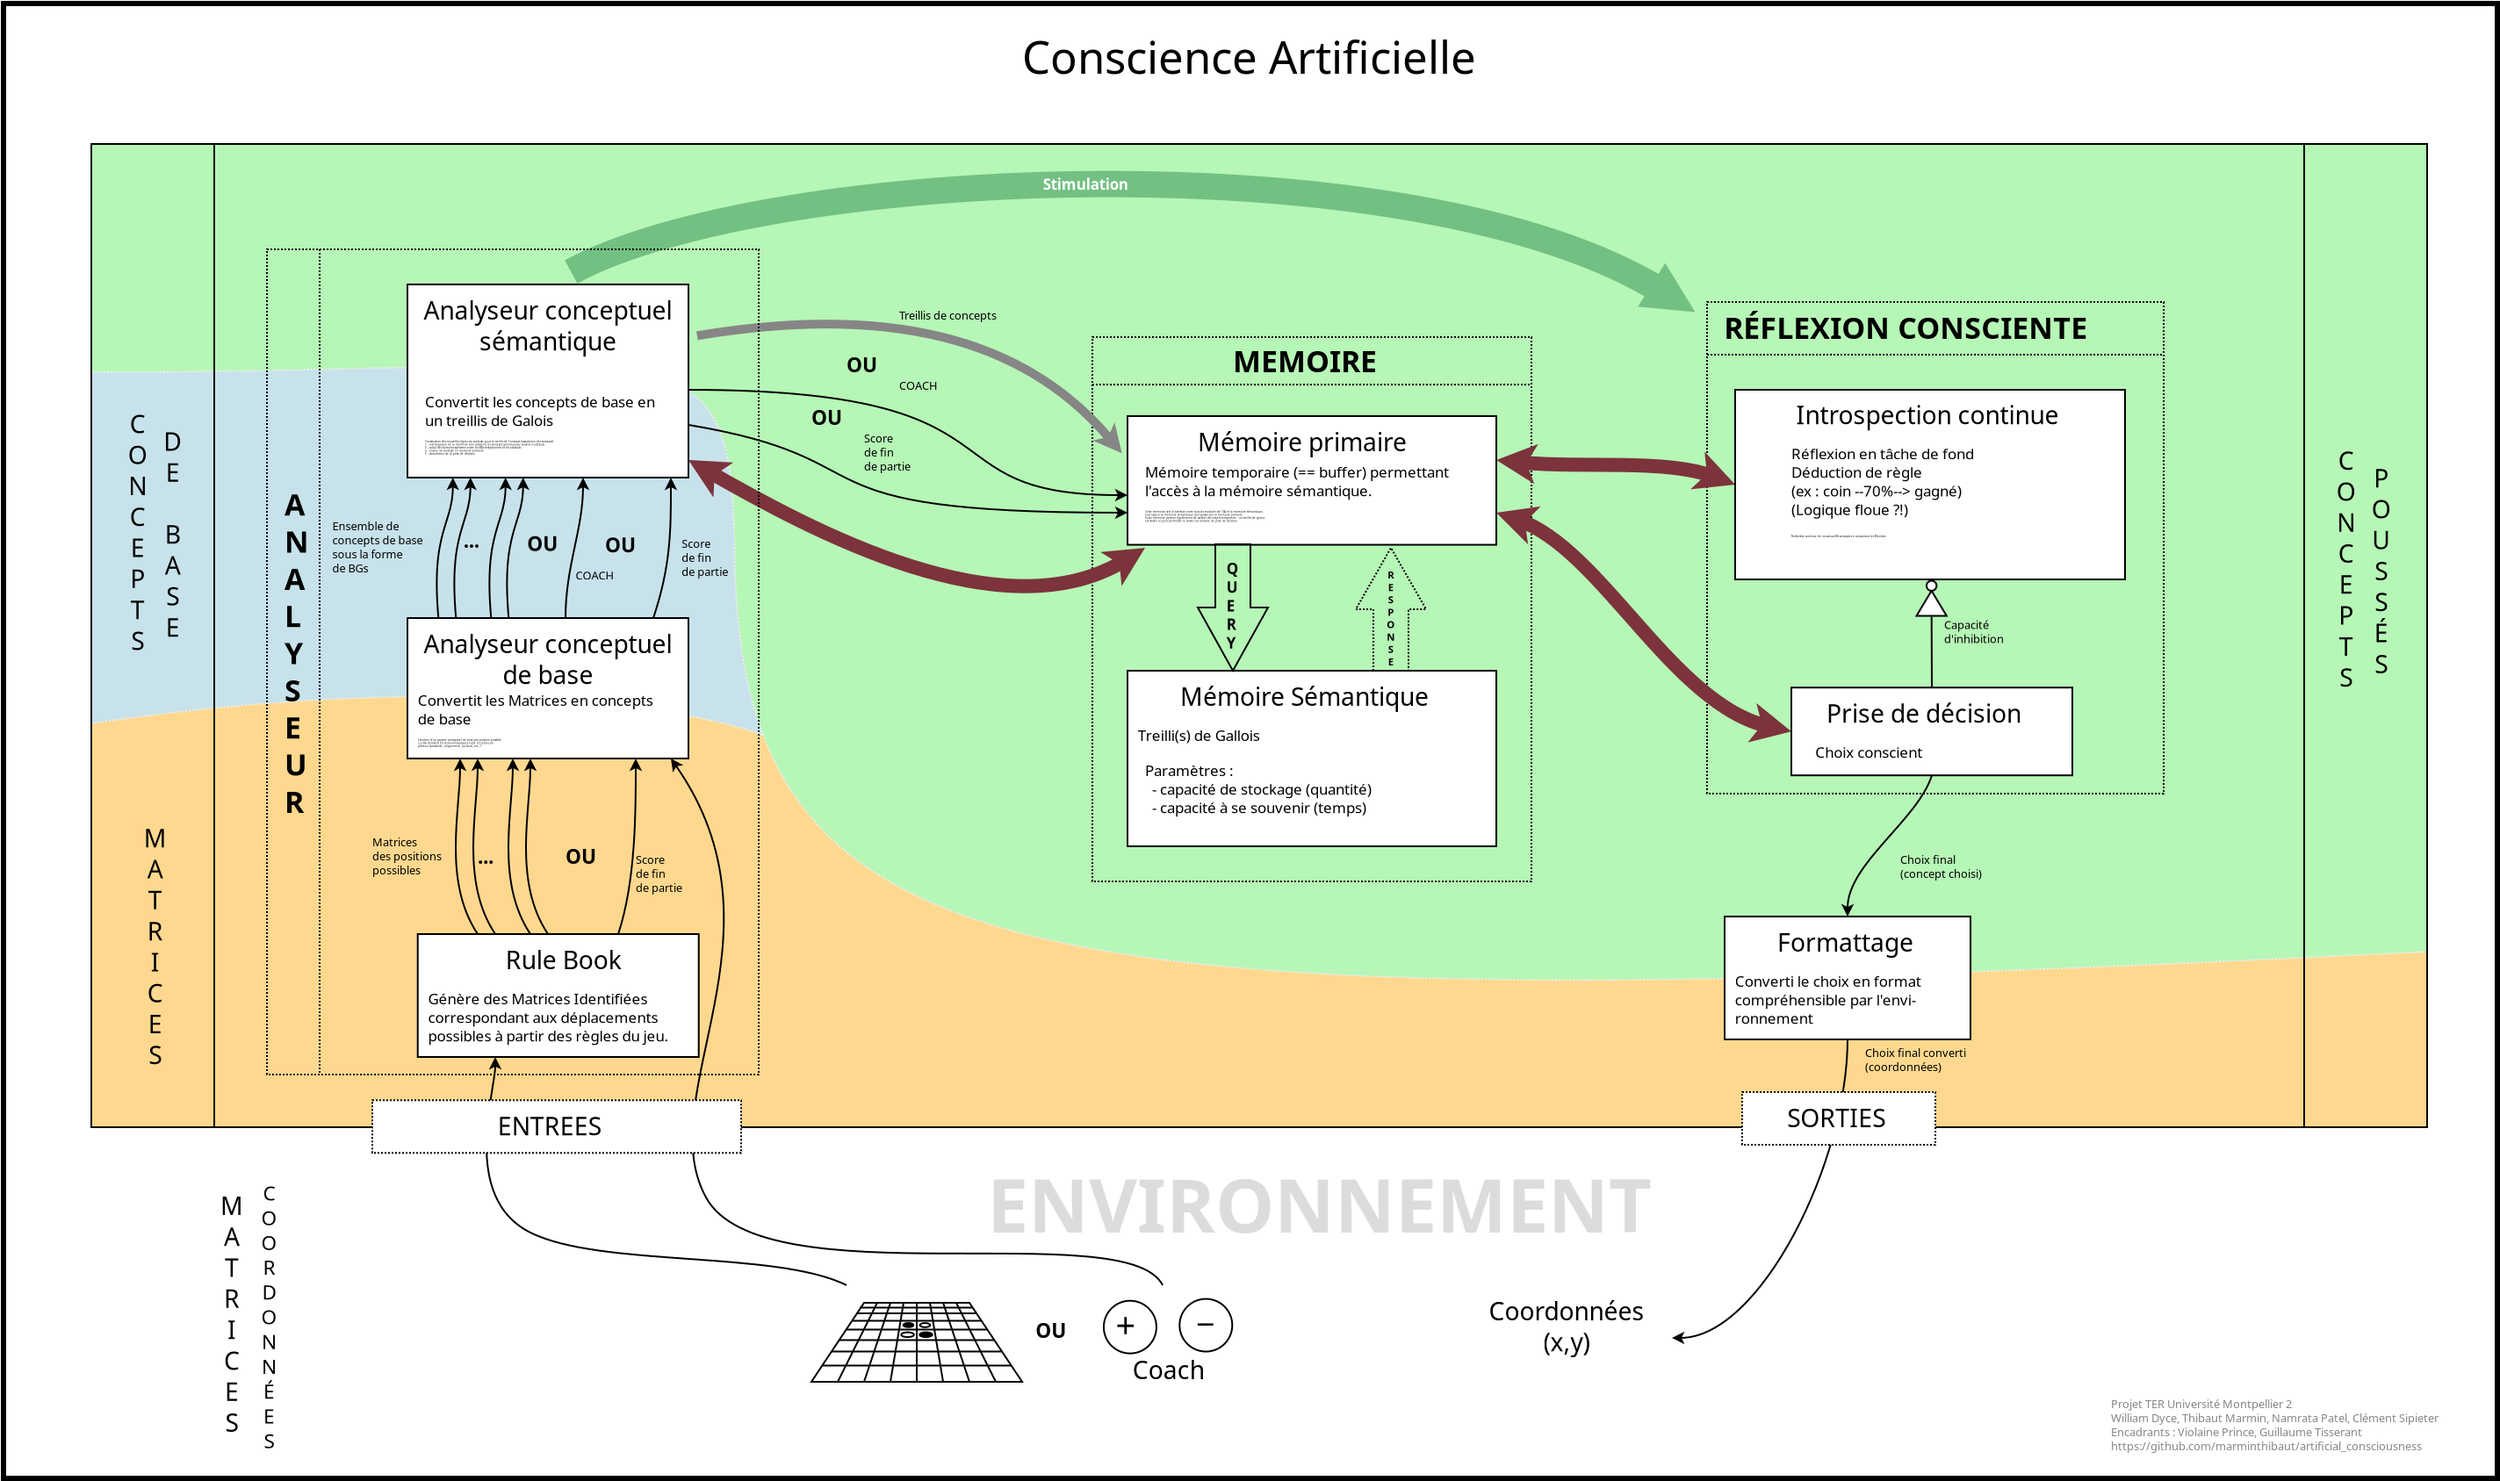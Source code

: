 <?xml version="1.0" encoding="UTF-8"?>
<dia:diagram xmlns:dia="http://www.lysator.liu.se/~alla/dia/">
  <dia:layer name="Arrière-plan" visible="true" active="true">
    <dia:object type="Standard - Box" version="0" id="O0">
      <dia:attribute name="obj_pos">
        <dia:point val="-18,-40"/>
      </dia:attribute>
      <dia:attribute name="obj_bb">
        <dia:rectangle val="-18.15,-40.15;124.15,44.15"/>
      </dia:attribute>
      <dia:attribute name="elem_corner">
        <dia:point val="-18,-40"/>
      </dia:attribute>
      <dia:attribute name="elem_width">
        <dia:real val="142"/>
      </dia:attribute>
      <dia:attribute name="elem_height">
        <dia:real val="84"/>
      </dia:attribute>
      <dia:attribute name="border_width">
        <dia:real val="0.3"/>
      </dia:attribute>
      <dia:attribute name="show_background">
        <dia:boolean val="true"/>
      </dia:attribute>
    </dia:object>
    <dia:object type="Standard - Beziergon" version="0" id="O1">
      <dia:attribute name="obj_pos">
        <dia:point val="-13,-20"/>
      </dia:attribute>
      <dia:attribute name="obj_bb">
        <dia:rectangle val="-13.05,-22.268;86.05,14.374"/>
      </dia:attribute>
      <dia:attribute name="bez_points">
        <dia:point val="-13,-20"/>
        <dia:point val="-13,-16"/>
        <dia:point val="-13,8"/>
        <dia:point val="-13,1"/>
        <dia:point val="8,18"/>
        <dia:point val="54,15"/>
        <dia:point val="86,12"/>
        <dia:point val="86,9"/>
        <dia:point val="58,4"/>
        <dia:point val="58,2"/>
        <dia:point val="36,7"/>
        <dia:point val="46,-14"/>
        <dia:point val="34,-18"/>
        <dia:point val="17.449,-23.517"/>
        <dia:point val="8,-23"/>
      </dia:attribute>
      <dia:attribute name="corner_types">
        <dia:enum val="2"/>
        <dia:enum val="2"/>
        <dia:enum val="2"/>
        <dia:enum val="2"/>
        <dia:enum val="1"/>
        <dia:enum val="2"/>
      </dia:attribute>
      <dia:attribute name="line_color">
        <dia:color val="#eeecec"/>
      </dia:attribute>
      <dia:attribute name="line_width">
        <dia:real val="0.1"/>
      </dia:attribute>
      <dia:attribute name="inner_color">
        <dia:color val="#c7e2eb"/>
      </dia:attribute>
      <dia:attribute name="show_background">
        <dia:boolean val="true"/>
      </dia:attribute>
      <dia:attribute name="line_style">
        <dia:enum val="4"/>
      </dia:attribute>
    </dia:object>
    <dia:object type="Standard - Beziergon" version="0" id="O2">
      <dia:attribute name="obj_pos">
        <dia:point val="-13,24"/>
      </dia:attribute>
      <dia:attribute name="obj_bb">
        <dia:rectangle val="-13.05,-0.58;120.05,24.05"/>
      </dia:attribute>
      <dia:attribute name="bez_points">
        <dia:point val="-13,24"/>
        <dia:point val="-13,22"/>
        <dia:point val="-13,8"/>
        <dia:point val="-13,1"/>
        <dia:point val="7,-2"/>
        <dia:point val="22,0"/>
        <dia:point val="26,2"/>
        <dia:point val="30,4"/>
        <dia:point val="36,16"/>
        <dia:point val="120,14"/>
        <dia:point val="120,20"/>
        <dia:point val="120,22"/>
        <dia:point val="120,24"/>
        <dia:point val="119,24"/>
        <dia:point val="-9,24"/>
      </dia:attribute>
      <dia:attribute name="corner_types">
        <dia:enum val="2"/>
        <dia:enum val="2"/>
        <dia:enum val="0"/>
        <dia:enum val="2"/>
        <dia:enum val="2"/>
        <dia:enum val="2"/>
      </dia:attribute>
      <dia:attribute name="line_color">
        <dia:color val="#eeecec"/>
      </dia:attribute>
      <dia:attribute name="line_width">
        <dia:real val="0.1"/>
      </dia:attribute>
      <dia:attribute name="inner_color">
        <dia:color val="#ffd88f"/>
      </dia:attribute>
      <dia:attribute name="show_background">
        <dia:boolean val="true"/>
      </dia:attribute>
      <dia:attribute name="line_style">
        <dia:enum val="4"/>
      </dia:attribute>
    </dia:object>
    <dia:object type="Standard - Beziergon" version="0" id="O3">
      <dia:attribute name="obj_pos">
        <dia:point val="-13,-19"/>
      </dia:attribute>
      <dia:attribute name="obj_bb">
        <dia:rectangle val="-13.05,-32.05;120.05,15.666"/>
      </dia:attribute>
      <dia:attribute name="bez_points">
        <dia:point val="-13,-19"/>
        <dia:point val="-13,-15"/>
        <dia:point val="-13,-25"/>
        <dia:point val="-13,-32"/>
        <dia:point val="-2,-32"/>
        <dia:point val="114,-32"/>
        <dia:point val="120,-32"/>
        <dia:point val="120,-27"/>
        <dia:point val="120,10"/>
        <dia:point val="120,14"/>
        <dia:point val="40,18"/>
        <dia:point val="24,16"/>
        <dia:point val="23.637,-8.575"/>
        <dia:point val="23.432,-22.486"/>
        <dia:point val="21,-19"/>
      </dia:attribute>
      <dia:attribute name="corner_types">
        <dia:enum val="2"/>
        <dia:enum val="2"/>
        <dia:enum val="2"/>
        <dia:enum val="2"/>
        <dia:enum val="1"/>
        <dia:enum val="2"/>
      </dia:attribute>
      <dia:attribute name="line_color">
        <dia:color val="#eeecec"/>
      </dia:attribute>
      <dia:attribute name="line_width">
        <dia:real val="0.1"/>
      </dia:attribute>
      <dia:attribute name="inner_color">
        <dia:color val="#b6f6b6"/>
      </dia:attribute>
      <dia:attribute name="show_background">
        <dia:boolean val="true"/>
      </dia:attribute>
      <dia:attribute name="line_style">
        <dia:enum val="4"/>
      </dia:attribute>
    </dia:object>
    <dia:group>
      <dia:object type="Standard - Box" version="0" id="O4">
        <dia:attribute name="obj_pos">
          <dia:point val="79,-23"/>
        </dia:attribute>
        <dia:attribute name="obj_bb">
          <dia:rectangle val="78.95,-23.05;105.05,5.05"/>
        </dia:attribute>
        <dia:attribute name="elem_corner">
          <dia:point val="79,-23"/>
        </dia:attribute>
        <dia:attribute name="elem_width">
          <dia:real val="26"/>
        </dia:attribute>
        <dia:attribute name="elem_height">
          <dia:real val="28"/>
        </dia:attribute>
        <dia:attribute name="border_width">
          <dia:real val="0.1"/>
        </dia:attribute>
        <dia:attribute name="show_background">
          <dia:boolean val="false"/>
        </dia:attribute>
        <dia:attribute name="line_style">
          <dia:enum val="4"/>
        </dia:attribute>
      </dia:object>
      <dia:object type="Standard - Text" version="1" id="O5">
        <dia:attribute name="obj_pos">
          <dia:point val="79.96,-20.904"/>
        </dia:attribute>
        <dia:attribute name="obj_bb">
          <dia:rectangle val="79.96,-22.474;103.262,-20.504"/>
        </dia:attribute>
        <dia:attribute name="text">
          <dia:composite type="text">
            <dia:attribute name="string">
              <dia:string>#RÉFLEXION CONSCIENTE#</dia:string>
            </dia:attribute>
            <dia:attribute name="font">
              <dia:font family="sans" style="80" name="Helvetica-Bold"/>
            </dia:attribute>
            <dia:attribute name="height">
              <dia:real val="2.117"/>
            </dia:attribute>
            <dia:attribute name="pos">
              <dia:point val="79.96,-20.904"/>
            </dia:attribute>
            <dia:attribute name="color">
              <dia:color val="#000000"/>
            </dia:attribute>
            <dia:attribute name="alignment">
              <dia:enum val="0"/>
            </dia:attribute>
          </dia:composite>
        </dia:attribute>
        <dia:attribute name="valign">
          <dia:enum val="3"/>
        </dia:attribute>
      </dia:object>
      <dia:object type="Standard - Line" version="0" id="O6">
        <dia:attribute name="obj_pos">
          <dia:point val="79,-20"/>
        </dia:attribute>
        <dia:attribute name="obj_bb">
          <dia:rectangle val="78.95,-20.05;105.05,-19.95"/>
        </dia:attribute>
        <dia:attribute name="conn_endpoints">
          <dia:point val="79,-20"/>
          <dia:point val="105,-20"/>
        </dia:attribute>
        <dia:attribute name="numcp">
          <dia:int val="1"/>
        </dia:attribute>
        <dia:attribute name="line_style">
          <dia:enum val="4"/>
        </dia:attribute>
      </dia:object>
    </dia:group>
    <dia:group>
      <dia:object type="Standard - Box" version="0" id="O7">
        <dia:attribute name="obj_pos">
          <dia:point val="44,-21"/>
        </dia:attribute>
        <dia:attribute name="obj_bb">
          <dia:rectangle val="43.95,-21.05;69.05,10.05"/>
        </dia:attribute>
        <dia:attribute name="elem_corner">
          <dia:point val="44,-21"/>
        </dia:attribute>
        <dia:attribute name="elem_width">
          <dia:real val="25"/>
        </dia:attribute>
        <dia:attribute name="elem_height">
          <dia:real val="31"/>
        </dia:attribute>
        <dia:attribute name="border_width">
          <dia:real val="0.1"/>
        </dia:attribute>
        <dia:attribute name="show_background">
          <dia:boolean val="false"/>
        </dia:attribute>
        <dia:attribute name="line_style">
          <dia:enum val="4"/>
        </dia:attribute>
      </dia:object>
      <dia:object type="Standard - Text" version="1" id="O8">
        <dia:attribute name="obj_pos">
          <dia:point val="52,-19"/>
        </dia:attribute>
        <dia:attribute name="obj_bb">
          <dia:rectangle val="52,-20.57;61.053,-18.6"/>
        </dia:attribute>
        <dia:attribute name="text">
          <dia:composite type="text">
            <dia:attribute name="string">
              <dia:string>#MEMOIRE#</dia:string>
            </dia:attribute>
            <dia:attribute name="font">
              <dia:font family="sans" style="80" name="Helvetica-Bold"/>
            </dia:attribute>
            <dia:attribute name="height">
              <dia:real val="2.117"/>
            </dia:attribute>
            <dia:attribute name="pos">
              <dia:point val="52,-19"/>
            </dia:attribute>
            <dia:attribute name="color">
              <dia:color val="#000000"/>
            </dia:attribute>
            <dia:attribute name="alignment">
              <dia:enum val="0"/>
            </dia:attribute>
          </dia:composite>
        </dia:attribute>
        <dia:attribute name="valign">
          <dia:enum val="3"/>
        </dia:attribute>
      </dia:object>
      <dia:object type="Standard - Line" version="0" id="O9">
        <dia:attribute name="obj_pos">
          <dia:point val="44,-18.293"/>
        </dia:attribute>
        <dia:attribute name="obj_bb">
          <dia:rectangle val="43.95,-18.343;69.05,-18.243"/>
        </dia:attribute>
        <dia:attribute name="conn_endpoints">
          <dia:point val="44,-18.293"/>
          <dia:point val="69,-18.293"/>
        </dia:attribute>
        <dia:attribute name="numcp">
          <dia:int val="1"/>
        </dia:attribute>
        <dia:attribute name="line_style">
          <dia:enum val="4"/>
        </dia:attribute>
      </dia:object>
    </dia:group>
    <dia:object type="Standard - Box" version="0" id="O10">
      <dia:attribute name="obj_pos">
        <dia:point val="-6,-32"/>
      </dia:attribute>
      <dia:attribute name="obj_bb">
        <dia:rectangle val="-6.05,-32.05;113.05,24.05"/>
      </dia:attribute>
      <dia:attribute name="elem_corner">
        <dia:point val="-6,-32"/>
      </dia:attribute>
      <dia:attribute name="elem_width">
        <dia:real val="119"/>
      </dia:attribute>
      <dia:attribute name="elem_height">
        <dia:real val="56"/>
      </dia:attribute>
      <dia:attribute name="border_width">
        <dia:real val="0.1"/>
      </dia:attribute>
      <dia:attribute name="show_background">
        <dia:boolean val="false"/>
      </dia:attribute>
    </dia:object>
    <dia:object type="Standard - Box" version="0" id="O11">
      <dia:attribute name="obj_pos">
        <dia:point val="113,-32"/>
      </dia:attribute>
      <dia:attribute name="obj_bb">
        <dia:rectangle val="112.95,-32.05;120.05,24.05"/>
      </dia:attribute>
      <dia:attribute name="elem_corner">
        <dia:point val="113,-32"/>
      </dia:attribute>
      <dia:attribute name="elem_width">
        <dia:real val="7"/>
      </dia:attribute>
      <dia:attribute name="elem_height">
        <dia:real val="56"/>
      </dia:attribute>
      <dia:attribute name="border_width">
        <dia:real val="0.1"/>
      </dia:attribute>
      <dia:attribute name="show_background">
        <dia:boolean val="false"/>
      </dia:attribute>
    </dia:object>
    <dia:group>
      <dia:group>
        <dia:object type="Geometric - Trapezoid" version="1" id="O12">
          <dia:attribute name="obj_pos">
            <dia:point val="28,34"/>
          </dia:attribute>
          <dia:attribute name="obj_bb">
            <dia:rectangle val="27.907,33.95;40.093,38.55"/>
          </dia:attribute>
          <dia:attribute name="meta">
            <dia:composite type="dict"/>
          </dia:attribute>
          <dia:attribute name="elem_corner">
            <dia:point val="28,34"/>
          </dia:attribute>
          <dia:attribute name="elem_width">
            <dia:real val="12"/>
          </dia:attribute>
          <dia:attribute name="elem_height">
            <dia:real val="4.5"/>
          </dia:attribute>
          <dia:attribute name="line_width">
            <dia:real val="0.1"/>
          </dia:attribute>
          <dia:attribute name="line_colour">
            <dia:color val="#000000"/>
          </dia:attribute>
          <dia:attribute name="fill_colour">
            <dia:color val="#ffffff"/>
          </dia:attribute>
          <dia:attribute name="show_background">
            <dia:boolean val="true"/>
          </dia:attribute>
          <dia:attribute name="line_style">
            <dia:enum val="0"/>
            <dia:real val="1"/>
          </dia:attribute>
          <dia:attribute name="flip_horizontal">
            <dia:boolean val="false"/>
          </dia:attribute>
          <dia:attribute name="flip_vertical">
            <dia:boolean val="false"/>
          </dia:attribute>
          <dia:attribute name="subscale">
            <dia:real val="1"/>
          </dia:attribute>
        </dia:object>
        <dia:object type="Geometric - Trapezoid" version="1" id="O13">
          <dia:attribute name="obj_pos">
            <dia:point val="29.5,34"/>
          </dia:attribute>
          <dia:attribute name="obj_bb">
            <dia:rectangle val="29.419,33.95;38.581,38.55"/>
          </dia:attribute>
          <dia:attribute name="meta">
            <dia:composite type="dict"/>
          </dia:attribute>
          <dia:attribute name="elem_corner">
            <dia:point val="29.5,34"/>
          </dia:attribute>
          <dia:attribute name="elem_width">
            <dia:real val="9"/>
          </dia:attribute>
          <dia:attribute name="elem_height">
            <dia:real val="4.5"/>
          </dia:attribute>
          <dia:attribute name="line_width">
            <dia:real val="0.1"/>
          </dia:attribute>
          <dia:attribute name="line_colour">
            <dia:color val="#000000"/>
          </dia:attribute>
          <dia:attribute name="fill_colour">
            <dia:color val="#ffffff"/>
          </dia:attribute>
          <dia:attribute name="show_background">
            <dia:boolean val="true"/>
          </dia:attribute>
          <dia:attribute name="line_style">
            <dia:enum val="0"/>
            <dia:real val="1"/>
          </dia:attribute>
          <dia:attribute name="flip_horizontal">
            <dia:boolean val="false"/>
          </dia:attribute>
          <dia:attribute name="flip_vertical">
            <dia:boolean val="false"/>
          </dia:attribute>
          <dia:attribute name="subscale">
            <dia:real val="1"/>
          </dia:attribute>
        </dia:object>
        <dia:object type="Geometric - Trapezoid" version="1" id="O14">
          <dia:attribute name="obj_pos">
            <dia:point val="31,34"/>
          </dia:attribute>
          <dia:attribute name="obj_bb">
            <dia:rectangle val="30.931,33.95;37.069,38.55"/>
          </dia:attribute>
          <dia:attribute name="meta">
            <dia:composite type="dict"/>
          </dia:attribute>
          <dia:attribute name="elem_corner">
            <dia:point val="31,34"/>
          </dia:attribute>
          <dia:attribute name="elem_width">
            <dia:real val="6"/>
          </dia:attribute>
          <dia:attribute name="elem_height">
            <dia:real val="4.5"/>
          </dia:attribute>
          <dia:attribute name="line_width">
            <dia:real val="0.1"/>
          </dia:attribute>
          <dia:attribute name="line_colour">
            <dia:color val="#000000"/>
          </dia:attribute>
          <dia:attribute name="fill_colour">
            <dia:color val="#ffffff"/>
          </dia:attribute>
          <dia:attribute name="show_background">
            <dia:boolean val="true"/>
          </dia:attribute>
          <dia:attribute name="line_style">
            <dia:enum val="0"/>
            <dia:real val="1"/>
          </dia:attribute>
          <dia:attribute name="flip_horizontal">
            <dia:boolean val="false"/>
          </dia:attribute>
          <dia:attribute name="flip_vertical">
            <dia:boolean val="false"/>
          </dia:attribute>
          <dia:attribute name="subscale">
            <dia:real val="1"/>
          </dia:attribute>
        </dia:object>
        <dia:object type="Geometric - Trapezoid" version="1" id="O15">
          <dia:attribute name="obj_pos">
            <dia:point val="32.5,34"/>
          </dia:attribute>
          <dia:attribute name="obj_bb">
            <dia:rectangle val="32.441,33.95;35.559,38.55"/>
          </dia:attribute>
          <dia:attribute name="meta">
            <dia:composite type="dict"/>
          </dia:attribute>
          <dia:attribute name="elem_corner">
            <dia:point val="32.5,34"/>
          </dia:attribute>
          <dia:attribute name="elem_width">
            <dia:real val="3"/>
          </dia:attribute>
          <dia:attribute name="elem_height">
            <dia:real val="4.5"/>
          </dia:attribute>
          <dia:attribute name="line_width">
            <dia:real val="0.1"/>
          </dia:attribute>
          <dia:attribute name="line_colour">
            <dia:color val="#000000"/>
          </dia:attribute>
          <dia:attribute name="fill_colour">
            <dia:color val="#ffffff"/>
          </dia:attribute>
          <dia:attribute name="show_background">
            <dia:boolean val="true"/>
          </dia:attribute>
          <dia:attribute name="line_style">
            <dia:enum val="0"/>
            <dia:real val="1"/>
          </dia:attribute>
          <dia:attribute name="flip_horizontal">
            <dia:boolean val="false"/>
          </dia:attribute>
          <dia:attribute name="flip_vertical">
            <dia:boolean val="false"/>
          </dia:attribute>
          <dia:attribute name="subscale">
            <dia:real val="1"/>
          </dia:attribute>
        </dia:object>
        <dia:object type="Standard - Line" version="0" id="O16">
          <dia:attribute name="obj_pos">
            <dia:point val="39.359,37.575"/>
          </dia:attribute>
          <dia:attribute name="obj_bb">
            <dia:rectangle val="28.561,37.525;39.409,37.625"/>
          </dia:attribute>
          <dia:attribute name="conn_endpoints">
            <dia:point val="39.359,37.575"/>
            <dia:point val="28.611,37.575"/>
          </dia:attribute>
          <dia:attribute name="numcp">
            <dia:int val="1"/>
          </dia:attribute>
        </dia:object>
        <dia:object type="Standard - Line" version="0" id="O17">
          <dia:attribute name="obj_pos">
            <dia:point val="38.853,36.775"/>
          </dia:attribute>
          <dia:attribute name="obj_bb">
            <dia:rectangle val="29.125,36.725;38.903,36.825"/>
          </dia:attribute>
          <dia:attribute name="conn_endpoints">
            <dia:point val="38.853,36.775"/>
            <dia:point val="29.175,36.775"/>
          </dia:attribute>
          <dia:attribute name="numcp">
            <dia:int val="1"/>
          </dia:attribute>
        </dia:object>
        <dia:object type="Standard - Line" version="0" id="O18">
          <dia:attribute name="obj_pos">
            <dia:point val="38.442,36.125"/>
          </dia:attribute>
          <dia:attribute name="obj_bb">
            <dia:rectangle val="29.525,36.075;38.492,36.175"/>
          </dia:attribute>
          <dia:attribute name="conn_endpoints">
            <dia:point val="38.442,36.125"/>
            <dia:point val="29.575,36.125"/>
          </dia:attribute>
          <dia:attribute name="numcp">
            <dia:int val="1"/>
          </dia:attribute>
        </dia:object>
        <dia:object type="Standard - Line" version="0" id="O19">
          <dia:attribute name="obj_pos">
            <dia:point val="38.05,35.525"/>
          </dia:attribute>
          <dia:attribute name="obj_bb">
            <dia:rectangle val="29.909,35.475;38.1,35.575"/>
          </dia:attribute>
          <dia:attribute name="conn_endpoints">
            <dia:point val="38.05,35.525"/>
            <dia:point val="29.959,35.525"/>
          </dia:attribute>
          <dia:attribute name="numcp">
            <dia:int val="1"/>
          </dia:attribute>
        </dia:object>
        <dia:object type="Standard - Line" version="0" id="O20">
          <dia:attribute name="obj_pos">
            <dia:point val="37.686,35.025"/>
          </dia:attribute>
          <dia:attribute name="obj_bb">
            <dia:rectangle val="30.273,34.975;37.736,35.075"/>
          </dia:attribute>
          <dia:attribute name="conn_endpoints">
            <dia:point val="37.686,35.025"/>
            <dia:point val="30.323,35.025"/>
          </dia:attribute>
          <dia:attribute name="numcp">
            <dia:int val="1"/>
          </dia:attribute>
        </dia:object>
        <dia:object type="Standard - Line" version="0" id="O21">
          <dia:attribute name="obj_pos">
            <dia:point val="37.398,34.6"/>
          </dia:attribute>
          <dia:attribute name="obj_bb">
            <dia:rectangle val="30.536,34.55;37.449,34.65"/>
          </dia:attribute>
          <dia:attribute name="conn_endpoints">
            <dia:point val="37.398,34.6"/>
            <dia:point val="30.586,34.6"/>
          </dia:attribute>
          <dia:attribute name="numcp">
            <dia:int val="1"/>
          </dia:attribute>
        </dia:object>
        <dia:object type="Standard - Line" version="0" id="O22">
          <dia:attribute name="obj_pos">
            <dia:point val="37.199,34.275"/>
          </dia:attribute>
          <dia:attribute name="obj_bb">
            <dia:rectangle val="30.7,34.225;37.248,34.325"/>
          </dia:attribute>
          <dia:attribute name="conn_endpoints">
            <dia:point val="37.199,34.275"/>
            <dia:point val="30.75,34.275"/>
          </dia:attribute>
          <dia:attribute name="numcp">
            <dia:int val="1"/>
          </dia:attribute>
        </dia:object>
        <dia:object type="Standard - Line" version="0" id="O23">
          <dia:attribute name="obj_pos">
            <dia:point val="34,38.5"/>
          </dia:attribute>
          <dia:attribute name="obj_bb">
            <dia:rectangle val="33.95,33.95;34.05,38.55"/>
          </dia:attribute>
          <dia:attribute name="conn_endpoints">
            <dia:point val="34,38.5"/>
            <dia:point val="34,34"/>
          </dia:attribute>
          <dia:attribute name="numcp">
            <dia:int val="1"/>
          </dia:attribute>
          <dia:connections>
            <dia:connection handle="1" to="O12" connection="1"/>
          </dia:connections>
        </dia:object>
      </dia:group>
      <dia:object type="Standard - Ellipse" version="0" id="O24">
        <dia:attribute name="obj_pos">
          <dia:point val="33.117,35.681"/>
        </dia:attribute>
        <dia:attribute name="obj_bb">
          <dia:rectangle val="33.067,35.631;33.892,36.006"/>
        </dia:attribute>
        <dia:attribute name="elem_corner">
          <dia:point val="33.117,35.681"/>
        </dia:attribute>
        <dia:attribute name="elem_width">
          <dia:real val="0.725"/>
        </dia:attribute>
        <dia:attribute name="elem_height">
          <dia:real val="0.275"/>
        </dia:attribute>
        <dia:attribute name="aspect">
          <dia:enum val="1"/>
        </dia:attribute>
      </dia:object>
      <dia:object type="Standard - Ellipse" version="0" id="O25">
        <dia:attribute name="obj_pos">
          <dia:point val="34.161,35.679"/>
        </dia:attribute>
        <dia:attribute name="obj_bb">
          <dia:rectangle val="34.111,35.629;34.936,36.004"/>
        </dia:attribute>
        <dia:attribute name="elem_corner">
          <dia:point val="34.161,35.679"/>
        </dia:attribute>
        <dia:attribute name="elem_width">
          <dia:real val="0.725"/>
        </dia:attribute>
        <dia:attribute name="elem_height">
          <dia:real val="0.275"/>
        </dia:attribute>
        <dia:attribute name="border_width">
          <dia:real val="0.1"/>
        </dia:attribute>
        <dia:attribute name="inner_color">
          <dia:color val="#000000"/>
        </dia:attribute>
        <dia:attribute name="aspect">
          <dia:enum val="1"/>
        </dia:attribute>
      </dia:object>
      <dia:object type="Standard - Ellipse" version="0" id="O26">
        <dia:attribute name="obj_pos">
          <dia:point val="33.233,35.15"/>
        </dia:attribute>
        <dia:attribute name="obj_bb">
          <dia:rectangle val="33.183,35.1;33.864,35.438"/>
        </dia:attribute>
        <dia:attribute name="elem_corner">
          <dia:point val="33.233,35.15"/>
        </dia:attribute>
        <dia:attribute name="elem_width">
          <dia:real val="0.581"/>
        </dia:attribute>
        <dia:attribute name="elem_height">
          <dia:real val="0.237"/>
        </dia:attribute>
        <dia:attribute name="border_width">
          <dia:real val="0.1"/>
        </dia:attribute>
        <dia:attribute name="inner_color">
          <dia:color val="#000000"/>
        </dia:attribute>
        <dia:attribute name="aspect">
          <dia:enum val="1"/>
        </dia:attribute>
      </dia:object>
      <dia:object type="Standard - Ellipse" version="0" id="O27">
        <dia:attribute name="obj_pos">
          <dia:point val="34.18,35.154"/>
        </dia:attribute>
        <dia:attribute name="obj_bb">
          <dia:rectangle val="34.13,35.104;34.811,35.441"/>
        </dia:attribute>
        <dia:attribute name="elem_corner">
          <dia:point val="34.18,35.154"/>
        </dia:attribute>
        <dia:attribute name="elem_width">
          <dia:real val="0.581"/>
        </dia:attribute>
        <dia:attribute name="elem_height">
          <dia:real val="0.237"/>
        </dia:attribute>
        <dia:attribute name="aspect">
          <dia:enum val="1"/>
        </dia:attribute>
      </dia:object>
    </dia:group>
    <dia:group>
      <dia:object type="Standard - Text" version="1" id="O28">
        <dia:attribute name="obj_pos">
          <dia:point val="50,35"/>
        </dia:attribute>
        <dia:attribute name="obj_bb">
          <dia:rectangle val="50,33.167;51.028,35.465"/>
        </dia:attribute>
        <dia:attribute name="text">
          <dia:composite type="text">
            <dia:attribute name="string">
              <dia:string>#_#</dia:string>
            </dia:attribute>
            <dia:attribute name="font">
              <dia:font family="sans" style="0" name="Helvetica"/>
            </dia:attribute>
            <dia:attribute name="height">
              <dia:real val="2.469"/>
            </dia:attribute>
            <dia:attribute name="pos">
              <dia:point val="50,35"/>
            </dia:attribute>
            <dia:attribute name="color">
              <dia:color val="#000000"/>
            </dia:attribute>
            <dia:attribute name="alignment">
              <dia:enum val="0"/>
            </dia:attribute>
          </dia:composite>
        </dia:attribute>
        <dia:attribute name="valign">
          <dia:enum val="3"/>
        </dia:attribute>
      </dia:object>
      <dia:group>
        <dia:object type="Standard - Ellipse" version="0" id="O29">
          <dia:attribute name="obj_pos">
            <dia:point val="44.647,33.884"/>
          </dia:attribute>
          <dia:attribute name="obj_bb">
            <dia:rectangle val="44.596,33.834;47.697,36.934"/>
          </dia:attribute>
          <dia:attribute name="elem_corner">
            <dia:point val="44.647,33.884"/>
          </dia:attribute>
          <dia:attribute name="elem_width">
            <dia:real val="3"/>
          </dia:attribute>
          <dia:attribute name="elem_height">
            <dia:real val="3"/>
          </dia:attribute>
          <dia:attribute name="border_width">
            <dia:real val="0.1"/>
          </dia:attribute>
          <dia:attribute name="show_background">
            <dia:boolean val="false"/>
          </dia:attribute>
        </dia:object>
        <dia:object type="Standard - Text" version="1" id="O30">
          <dia:attribute name="obj_pos">
            <dia:point val="46.147,35.384"/>
          </dia:attribute>
          <dia:attribute name="obj_bb">
            <dia:rectangle val="46.147,34.789;46.147,35.534"/>
          </dia:attribute>
          <dia:attribute name="text">
            <dia:composite type="text">
              <dia:attribute name="string">
                <dia:string>##</dia:string>
              </dia:attribute>
              <dia:attribute name="font">
                <dia:font family="sans" style="0" name="Helvetica"/>
              </dia:attribute>
              <dia:attribute name="height">
                <dia:real val="0.8"/>
              </dia:attribute>
              <dia:attribute name="pos">
                <dia:point val="46.147,35.384"/>
              </dia:attribute>
              <dia:attribute name="color">
                <dia:color val="#000000"/>
              </dia:attribute>
              <dia:attribute name="alignment">
                <dia:enum val="0"/>
              </dia:attribute>
            </dia:composite>
          </dia:attribute>
          <dia:attribute name="valign">
            <dia:enum val="3"/>
          </dia:attribute>
          <dia:connections>
            <dia:connection handle="0" to="O29" connection="8"/>
          </dia:connections>
        </dia:object>
        <dia:object type="Standard - Text" version="1" id="O31">
          <dia:attribute name="obj_pos">
            <dia:point val="46.147,35.384"/>
          </dia:attribute>
          <dia:attribute name="obj_bb">
            <dia:rectangle val="46.147,34.789;46.147,35.534"/>
          </dia:attribute>
          <dia:attribute name="text">
            <dia:composite type="text">
              <dia:attribute name="string">
                <dia:string>##</dia:string>
              </dia:attribute>
              <dia:attribute name="font">
                <dia:font family="sans" style="0" name="Helvetica"/>
              </dia:attribute>
              <dia:attribute name="height">
                <dia:real val="0.8"/>
              </dia:attribute>
              <dia:attribute name="pos">
                <dia:point val="46.147,35.384"/>
              </dia:attribute>
              <dia:attribute name="color">
                <dia:color val="#000000"/>
              </dia:attribute>
              <dia:attribute name="alignment">
                <dia:enum val="0"/>
              </dia:attribute>
            </dia:composite>
          </dia:attribute>
          <dia:attribute name="valign">
            <dia:enum val="3"/>
          </dia:attribute>
          <dia:connections>
            <dia:connection handle="0" to="O29" connection="8"/>
          </dia:connections>
        </dia:object>
        <dia:object type="Standard - Text" version="1" id="O32">
          <dia:attribute name="obj_pos">
            <dia:point val="45.328,35.99"/>
          </dia:attribute>
          <dia:attribute name="obj_bb">
            <dia:rectangle val="45.328,34.157;46.983,36.455"/>
          </dia:attribute>
          <dia:attribute name="text">
            <dia:composite type="text">
              <dia:attribute name="string">
                <dia:string>#+#</dia:string>
              </dia:attribute>
              <dia:attribute name="font">
                <dia:font family="sans" style="0" name="Helvetica"/>
              </dia:attribute>
              <dia:attribute name="height">
                <dia:real val="2.469"/>
              </dia:attribute>
              <dia:attribute name="pos">
                <dia:point val="45.328,35.99"/>
              </dia:attribute>
              <dia:attribute name="color">
                <dia:color val="#000000"/>
              </dia:attribute>
              <dia:attribute name="alignment">
                <dia:enum val="0"/>
              </dia:attribute>
            </dia:composite>
          </dia:attribute>
          <dia:attribute name="valign">
            <dia:enum val="3"/>
          </dia:attribute>
        </dia:object>
        <dia:object type="Standard - Ellipse" version="0" id="O33">
          <dia:attribute name="obj_pos">
            <dia:point val="48.965,33.778"/>
          </dia:attribute>
          <dia:attribute name="obj_bb">
            <dia:rectangle val="48.915,33.728;52.015,36.828"/>
          </dia:attribute>
          <dia:attribute name="elem_corner">
            <dia:point val="48.965,33.778"/>
          </dia:attribute>
          <dia:attribute name="elem_width">
            <dia:real val="3"/>
          </dia:attribute>
          <dia:attribute name="elem_height">
            <dia:real val="3"/>
          </dia:attribute>
          <dia:attribute name="border_width">
            <dia:real val="0.1"/>
          </dia:attribute>
          <dia:attribute name="show_background">
            <dia:boolean val="false"/>
          </dia:attribute>
        </dia:object>
        <dia:object type="Standard - Text" version="1" id="O34">
          <dia:attribute name="obj_pos">
            <dia:point val="50.465,35.278"/>
          </dia:attribute>
          <dia:attribute name="obj_bb">
            <dia:rectangle val="50.465,34.683;50.465,35.428"/>
          </dia:attribute>
          <dia:attribute name="text">
            <dia:composite type="text">
              <dia:attribute name="string">
                <dia:string>##</dia:string>
              </dia:attribute>
              <dia:attribute name="font">
                <dia:font family="sans" style="0" name="Helvetica"/>
              </dia:attribute>
              <dia:attribute name="height">
                <dia:real val="0.8"/>
              </dia:attribute>
              <dia:attribute name="pos">
                <dia:point val="50.465,35.278"/>
              </dia:attribute>
              <dia:attribute name="color">
                <dia:color val="#000000"/>
              </dia:attribute>
              <dia:attribute name="alignment">
                <dia:enum val="0"/>
              </dia:attribute>
            </dia:composite>
          </dia:attribute>
          <dia:attribute name="valign">
            <dia:enum val="3"/>
          </dia:attribute>
          <dia:connections>
            <dia:connection handle="0" to="O33" connection="8"/>
          </dia:connections>
        </dia:object>
        <dia:object type="Standard - Text" version="1" id="O35">
          <dia:attribute name="obj_pos">
            <dia:point val="50.465,35.278"/>
          </dia:attribute>
          <dia:attribute name="obj_bb">
            <dia:rectangle val="50.465,34.683;50.465,35.428"/>
          </dia:attribute>
          <dia:attribute name="text">
            <dia:composite type="text">
              <dia:attribute name="string">
                <dia:string>##</dia:string>
              </dia:attribute>
              <dia:attribute name="font">
                <dia:font family="sans" style="0" name="Helvetica"/>
              </dia:attribute>
              <dia:attribute name="height">
                <dia:real val="0.8"/>
              </dia:attribute>
              <dia:attribute name="pos">
                <dia:point val="50.465,35.278"/>
              </dia:attribute>
              <dia:attribute name="color">
                <dia:color val="#000000"/>
              </dia:attribute>
              <dia:attribute name="alignment">
                <dia:enum val="0"/>
              </dia:attribute>
            </dia:composite>
          </dia:attribute>
          <dia:attribute name="valign">
            <dia:enum val="3"/>
          </dia:attribute>
          <dia:connections>
            <dia:connection handle="0" to="O33" connection="8"/>
          </dia:connections>
        </dia:object>
      </dia:group>
    </dia:group>
    <dia:object type="Standard - Text" version="1" id="O36">
      <dia:attribute name="obj_pos">
        <dia:point val="46.293,38.354"/>
      </dia:attribute>
      <dia:attribute name="obj_bb">
        <dia:rectangle val="46.293,37.044;50.673,38.686"/>
      </dia:attribute>
      <dia:attribute name="text">
        <dia:composite type="text">
          <dia:attribute name="string">
            <dia:string>#Coach#</dia:string>
          </dia:attribute>
          <dia:attribute name="font">
            <dia:font family="sans" style="0" name="Helvetica"/>
          </dia:attribute>
          <dia:attribute name="height">
            <dia:real val="1.764"/>
          </dia:attribute>
          <dia:attribute name="pos">
            <dia:point val="46.293,38.354"/>
          </dia:attribute>
          <dia:attribute name="color">
            <dia:color val="#000000"/>
          </dia:attribute>
          <dia:attribute name="alignment">
            <dia:enum val="0"/>
          </dia:attribute>
        </dia:composite>
      </dia:attribute>
      <dia:attribute name="valign">
        <dia:enum val="3"/>
      </dia:attribute>
    </dia:object>
    <dia:object type="Standard - Box" version="0" id="O37">
      <dia:attribute name="obj_pos">
        <dia:point val="-13,-32"/>
      </dia:attribute>
      <dia:attribute name="obj_bb">
        <dia:rectangle val="-13.05,-32.05;-5.95,24.05"/>
      </dia:attribute>
      <dia:attribute name="elem_corner">
        <dia:point val="-13,-32"/>
      </dia:attribute>
      <dia:attribute name="elem_width">
        <dia:real val="7"/>
      </dia:attribute>
      <dia:attribute name="elem_height">
        <dia:real val="56"/>
      </dia:attribute>
      <dia:attribute name="border_width">
        <dia:real val="0.1"/>
      </dia:attribute>
      <dia:attribute name="show_background">
        <dia:boolean val="false"/>
      </dia:attribute>
    </dia:object>
    <dia:object type="Standard - Box" version="0" id="O38">
      <dia:attribute name="obj_pos">
        <dia:point val="46,-2"/>
      </dia:attribute>
      <dia:attribute name="obj_bb">
        <dia:rectangle val="45.95,-2.05;67.05,8.05"/>
      </dia:attribute>
      <dia:attribute name="elem_corner">
        <dia:point val="46,-2"/>
      </dia:attribute>
      <dia:attribute name="elem_width">
        <dia:real val="21"/>
      </dia:attribute>
      <dia:attribute name="elem_height">
        <dia:real val="10"/>
      </dia:attribute>
      <dia:attribute name="show_background">
        <dia:boolean val="true"/>
      </dia:attribute>
    </dia:object>
    <dia:object type="Standard - Text" version="1" id="O39">
      <dia:attribute name="obj_pos">
        <dia:point val="49,0"/>
      </dia:attribute>
      <dia:attribute name="obj_bb">
        <dia:rectangle val="49,-1.31;64.07,0.333"/>
      </dia:attribute>
      <dia:attribute name="text">
        <dia:composite type="text">
          <dia:attribute name="string">
            <dia:string>#Mémoire Sémantique#</dia:string>
          </dia:attribute>
          <dia:attribute name="font">
            <dia:font family="sans" style="0" name="Helvetica"/>
          </dia:attribute>
          <dia:attribute name="height">
            <dia:real val="1.764"/>
          </dia:attribute>
          <dia:attribute name="pos">
            <dia:point val="49,0"/>
          </dia:attribute>
          <dia:attribute name="color">
            <dia:color val="#000000"/>
          </dia:attribute>
          <dia:attribute name="alignment">
            <dia:enum val="0"/>
          </dia:attribute>
        </dia:composite>
      </dia:attribute>
      <dia:attribute name="valign">
        <dia:enum val="3"/>
      </dia:attribute>
    </dia:object>
    <dia:object type="Standard - Text" version="1" id="O40">
      <dia:attribute name="obj_pos">
        <dia:point val="46.586,2"/>
      </dia:attribute>
      <dia:attribute name="obj_bb">
        <dia:rectangle val="46.586,1.212;54.316,2.2"/>
      </dia:attribute>
      <dia:attribute name="text">
        <dia:composite type="text">
          <dia:attribute name="string">
            <dia:string>#Treilli(s) de Gallois#</dia:string>
          </dia:attribute>
          <dia:attribute name="font">
            <dia:font family="sans" style="0" name="Helvetica"/>
          </dia:attribute>
          <dia:attribute name="height">
            <dia:real val="1.058"/>
          </dia:attribute>
          <dia:attribute name="pos">
            <dia:point val="46.586,2"/>
          </dia:attribute>
          <dia:attribute name="color">
            <dia:color val="#000000"/>
          </dia:attribute>
          <dia:attribute name="alignment">
            <dia:enum val="0"/>
          </dia:attribute>
        </dia:composite>
      </dia:attribute>
      <dia:attribute name="valign">
        <dia:enum val="3"/>
      </dia:attribute>
    </dia:object>
    <dia:object type="Standard - Text" version="1" id="O41">
      <dia:attribute name="obj_pos">
        <dia:point val="47,4"/>
      </dia:attribute>
      <dia:attribute name="obj_bb">
        <dia:rectangle val="47,3.212;61.61,6.317"/>
      </dia:attribute>
      <dia:attribute name="text">
        <dia:composite type="text">
          <dia:attribute name="string">
            <dia:string>#Paramètres : 
  - capacité de stockage (quantité)
  - capacité à se souvenir (temps)#</dia:string>
          </dia:attribute>
          <dia:attribute name="font">
            <dia:font family="sans" style="0" name="Helvetica"/>
          </dia:attribute>
          <dia:attribute name="height">
            <dia:real val="1.058"/>
          </dia:attribute>
          <dia:attribute name="pos">
            <dia:point val="47,4"/>
          </dia:attribute>
          <dia:attribute name="color">
            <dia:color val="#000000"/>
          </dia:attribute>
          <dia:attribute name="alignment">
            <dia:enum val="0"/>
          </dia:attribute>
        </dia:composite>
      </dia:attribute>
      <dia:attribute name="valign">
        <dia:enum val="3"/>
      </dia:attribute>
    </dia:object>
    <dia:object type="Standard - Text" version="1" id="O42">
      <dia:attribute name="obj_pos">
        <dia:point val="71,35"/>
      </dia:attribute>
      <dia:attribute name="obj_bb">
        <dia:rectangle val="66.361,33.69;75.639,37.096"/>
      </dia:attribute>
      <dia:attribute name="text">
        <dia:composite type="text">
          <dia:attribute name="string">
            <dia:string>#Coordonnées
(x,y)#</dia:string>
          </dia:attribute>
          <dia:attribute name="font">
            <dia:font family="sans" style="0" name="Helvetica"/>
          </dia:attribute>
          <dia:attribute name="height">
            <dia:real val="1.764"/>
          </dia:attribute>
          <dia:attribute name="pos">
            <dia:point val="71,35"/>
          </dia:attribute>
          <dia:attribute name="color">
            <dia:color val="#000000"/>
          </dia:attribute>
          <dia:attribute name="alignment">
            <dia:enum val="1"/>
          </dia:attribute>
        </dia:composite>
      </dia:attribute>
      <dia:attribute name="valign">
        <dia:enum val="3"/>
      </dia:attribute>
    </dia:object>
    <dia:object type="Standard - Text" version="1" id="O43">
      <dia:attribute name="obj_pos">
        <dia:point val="-5,29"/>
      </dia:attribute>
      <dia:attribute name="obj_bb">
        <dia:rectangle val="-5.609,27.69;-4.391,41.68"/>
      </dia:attribute>
      <dia:attribute name="text">
        <dia:composite type="text">
          <dia:attribute name="string">
            <dia:string>#M
A
T
R
I
C
E
S#</dia:string>
          </dia:attribute>
          <dia:attribute name="font">
            <dia:font family="sans" style="0" name="Helvetica"/>
          </dia:attribute>
          <dia:attribute name="height">
            <dia:real val="1.764"/>
          </dia:attribute>
          <dia:attribute name="pos">
            <dia:point val="-5,29"/>
          </dia:attribute>
          <dia:attribute name="color">
            <dia:color val="#000000"/>
          </dia:attribute>
          <dia:attribute name="alignment">
            <dia:enum val="1"/>
          </dia:attribute>
        </dia:composite>
      </dia:attribute>
      <dia:attribute name="valign">
        <dia:enum val="3"/>
      </dia:attribute>
    </dia:object>
    <dia:object type="Standard - Text" version="1" id="O44">
      <dia:attribute name="obj_pos">
        <dia:point val="-2.879,28.172"/>
      </dia:attribute>
      <dia:attribute name="obj_bb">
        <dia:rectangle val="-3.324,27.122;-2.434,42.55"/>
      </dia:attribute>
      <dia:attribute name="text">
        <dia:composite type="text">
          <dia:attribute name="string">
            <dia:string>#C
O
O
R
D
O
N
N
É
E
S#</dia:string>
          </dia:attribute>
          <dia:attribute name="font">
            <dia:font family="sans" style="0" name="Helvetica"/>
          </dia:attribute>
          <dia:attribute name="height">
            <dia:real val="1.411"/>
          </dia:attribute>
          <dia:attribute name="pos">
            <dia:point val="-2.879,28.172"/>
          </dia:attribute>
          <dia:attribute name="color">
            <dia:color val="#000000"/>
          </dia:attribute>
          <dia:attribute name="alignment">
            <dia:enum val="1"/>
          </dia:attribute>
        </dia:composite>
      </dia:attribute>
      <dia:attribute name="valign">
        <dia:enum val="3"/>
      </dia:attribute>
    </dia:object>
    <dia:object type="Standard - Text" version="1" id="O45">
      <dia:attribute name="obj_pos">
        <dia:point val="-9.36,8.064"/>
      </dia:attribute>
      <dia:attribute name="obj_bb">
        <dia:rectangle val="-9.969,6.754;-8.751,20.744"/>
      </dia:attribute>
      <dia:attribute name="text">
        <dia:composite type="text">
          <dia:attribute name="string">
            <dia:string>#M
A
T
R
I
C
E
S#</dia:string>
          </dia:attribute>
          <dia:attribute name="font">
            <dia:font family="sans" style="0" name="Helvetica"/>
          </dia:attribute>
          <dia:attribute name="height">
            <dia:real val="1.764"/>
          </dia:attribute>
          <dia:attribute name="pos">
            <dia:point val="-9.36,8.064"/>
          </dia:attribute>
          <dia:attribute name="color">
            <dia:color val="#000000"/>
          </dia:attribute>
          <dia:attribute name="alignment">
            <dia:enum val="1"/>
          </dia:attribute>
        </dia:composite>
      </dia:attribute>
      <dia:attribute name="valign">
        <dia:enum val="3"/>
      </dia:attribute>
    </dia:object>
    <dia:group>
      <dia:object type="Standard - Text" version="1" id="O46">
        <dia:attribute name="obj_pos">
          <dia:point val="-10.36,-15.528"/>
        </dia:attribute>
        <dia:attribute name="obj_bb">
          <dia:rectangle val="-10.915,-16.838;-9.805,-2.848"/>
        </dia:attribute>
        <dia:attribute name="text">
          <dia:composite type="text">
            <dia:attribute name="string">
              <dia:string>#C
O
N
C
E
P
T
S#</dia:string>
            </dia:attribute>
            <dia:attribute name="font">
              <dia:font family="sans" style="0" name="Helvetica"/>
            </dia:attribute>
            <dia:attribute name="height">
              <dia:real val="1.764"/>
            </dia:attribute>
            <dia:attribute name="pos">
              <dia:point val="-10.36,-15.528"/>
            </dia:attribute>
            <dia:attribute name="color">
              <dia:color val="#000000"/>
            </dia:attribute>
            <dia:attribute name="alignment">
              <dia:enum val="1"/>
            </dia:attribute>
          </dia:composite>
        </dia:attribute>
        <dia:attribute name="valign">
          <dia:enum val="3"/>
        </dia:attribute>
      </dia:object>
      <dia:object type="Standard - Text" version="1" id="O47">
        <dia:attribute name="obj_pos">
          <dia:point val="-8.36,-14.528"/>
        </dia:attribute>
        <dia:attribute name="obj_bb">
          <dia:rectangle val="-8.902,-15.838;-7.817,-3.612"/>
        </dia:attribute>
        <dia:attribute name="text">
          <dia:composite type="text">
            <dia:attribute name="string">
              <dia:string>#D
E

B
A
S
E#</dia:string>
            </dia:attribute>
            <dia:attribute name="font">
              <dia:font family="sans" style="0" name="Helvetica"/>
            </dia:attribute>
            <dia:attribute name="height">
              <dia:real val="1.764"/>
            </dia:attribute>
            <dia:attribute name="pos">
              <dia:point val="-8.36,-14.528"/>
            </dia:attribute>
            <dia:attribute name="color">
              <dia:color val="#000000"/>
            </dia:attribute>
            <dia:attribute name="alignment">
              <dia:enum val="1"/>
            </dia:attribute>
          </dia:composite>
        </dia:attribute>
        <dia:attribute name="valign">
          <dia:enum val="3"/>
        </dia:attribute>
      </dia:object>
    </dia:group>
    <dia:object type="Standard - BezierLine" version="0" id="O48">
      <dia:attribute name="obj_pos">
        <dia:point val="30,33"/>
      </dia:attribute>
      <dia:attribute name="obj_bb">
        <dia:rectangle val="9.45,20;30.067,33.067"/>
      </dia:attribute>
      <dia:attribute name="bez_points">
        <dia:point val="30,33"/>
        <dia:point val="26,31"/>
        <dia:point val="16,32"/>
        <dia:point val="12,30"/>
        <dia:point val="8,28"/>
        <dia:point val="10,22"/>
        <dia:point val="10,20"/>
      </dia:attribute>
      <dia:attribute name="corner_types">
        <dia:enum val="0"/>
        <dia:enum val="0"/>
        <dia:enum val="0"/>
      </dia:attribute>
      <dia:attribute name="end_arrow">
        <dia:enum val="22"/>
      </dia:attribute>
      <dia:attribute name="end_arrow_length">
        <dia:real val="0.5"/>
      </dia:attribute>
      <dia:attribute name="end_arrow_width">
        <dia:real val="0.5"/>
      </dia:attribute>
    </dia:object>
    <dia:object type="Standard - BezierLine" version="0" id="O49">
      <dia:attribute name="obj_pos">
        <dia:point val="48,33"/>
      </dia:attribute>
      <dia:attribute name="obj_bb">
        <dia:rectangle val="19.996,3;48.067,33.067"/>
      </dia:attribute>
      <dia:attribute name="bez_points">
        <dia:point val="48,33"/>
        <dia:point val="46,29"/>
        <dia:point val="25.191,33.843"/>
        <dia:point val="22,28"/>
        <dia:point val="18.809,22.157"/>
        <dia:point val="27,13"/>
        <dia:point val="20,3"/>
      </dia:attribute>
      <dia:attribute name="corner_types">
        <dia:enum val="0"/>
        <dia:enum val="0"/>
        <dia:enum val="0"/>
      </dia:attribute>
      <dia:attribute name="end_arrow">
        <dia:enum val="22"/>
      </dia:attribute>
      <dia:attribute name="end_arrow_length">
        <dia:real val="0.5"/>
      </dia:attribute>
      <dia:attribute name="end_arrow_width">
        <dia:real val="0.5"/>
      </dia:attribute>
    </dia:object>
    <dia:object type="Standard - Box" version="0" id="O50">
      <dia:attribute name="obj_pos">
        <dia:point val="3,22.465"/>
      </dia:attribute>
      <dia:attribute name="obj_bb">
        <dia:rectangle val="2.95,22.415;24.05,25.515"/>
      </dia:attribute>
      <dia:attribute name="elem_corner">
        <dia:point val="3,22.465"/>
      </dia:attribute>
      <dia:attribute name="elem_width">
        <dia:real val="21"/>
      </dia:attribute>
      <dia:attribute name="elem_height">
        <dia:real val="3"/>
      </dia:attribute>
      <dia:attribute name="border_width">
        <dia:real val="0.1"/>
      </dia:attribute>
      <dia:attribute name="show_background">
        <dia:boolean val="true"/>
      </dia:attribute>
      <dia:attribute name="line_style">
        <dia:enum val="4"/>
      </dia:attribute>
    </dia:object>
    <dia:object type="Standard - Text" version="1" id="O51">
      <dia:attribute name="obj_pos">
        <dia:point val="10.141,24.465"/>
      </dia:attribute>
      <dia:attribute name="obj_bb">
        <dia:rectangle val="10.141,23.154;16.604,24.797"/>
      </dia:attribute>
      <dia:attribute name="text">
        <dia:composite type="text">
          <dia:attribute name="string">
            <dia:string>#ENTREES#</dia:string>
          </dia:attribute>
          <dia:attribute name="font">
            <dia:font family="sans" style="0" name="Helvetica"/>
          </dia:attribute>
          <dia:attribute name="height">
            <dia:real val="1.764"/>
          </dia:attribute>
          <dia:attribute name="pos">
            <dia:point val="10.141,24.465"/>
          </dia:attribute>
          <dia:attribute name="color">
            <dia:color val="#000000"/>
          </dia:attribute>
          <dia:attribute name="alignment">
            <dia:enum val="0"/>
          </dia:attribute>
        </dia:composite>
      </dia:attribute>
      <dia:attribute name="valign">
        <dia:enum val="3"/>
      </dia:attribute>
    </dia:object>
    <dia:object type="Standard - Text" version="1" id="O52">
      <dia:attribute name="obj_pos">
        <dia:point val="26,-10"/>
      </dia:attribute>
      <dia:attribute name="obj_bb">
        <dia:rectangle val="26,-10.787;26,-9.8"/>
      </dia:attribute>
      <dia:attribute name="text">
        <dia:composite type="text">
          <dia:attribute name="string">
            <dia:string>##</dia:string>
          </dia:attribute>
          <dia:attribute name="font">
            <dia:font family="sans" style="0" name="Helvetica"/>
          </dia:attribute>
          <dia:attribute name="height">
            <dia:real val="1.058"/>
          </dia:attribute>
          <dia:attribute name="pos">
            <dia:point val="26,-10"/>
          </dia:attribute>
          <dia:attribute name="color">
            <dia:color val="#000000"/>
          </dia:attribute>
          <dia:attribute name="alignment">
            <dia:enum val="0"/>
          </dia:attribute>
        </dia:composite>
      </dia:attribute>
      <dia:attribute name="valign">
        <dia:enum val="3"/>
      </dia:attribute>
    </dia:object>
    <dia:object type="Standard - Text" version="1" id="O53">
      <dia:attribute name="obj_pos">
        <dia:point val="90,9"/>
      </dia:attribute>
      <dia:attribute name="obj_bb">
        <dia:rectangle val="90,8.405;95.095,9.95"/>
      </dia:attribute>
      <dia:attribute name="text">
        <dia:composite type="text">
          <dia:attribute name="string">
            <dia:string>#Choix final
(concept choisi)#</dia:string>
          </dia:attribute>
          <dia:attribute name="font">
            <dia:font family="sans" style="0" name="Helvetica"/>
          </dia:attribute>
          <dia:attribute name="height">
            <dia:real val="0.8"/>
          </dia:attribute>
          <dia:attribute name="pos">
            <dia:point val="90,9"/>
          </dia:attribute>
          <dia:attribute name="color">
            <dia:color val="#000000"/>
          </dia:attribute>
          <dia:attribute name="alignment">
            <dia:enum val="0"/>
          </dia:attribute>
        </dia:composite>
      </dia:attribute>
      <dia:attribute name="valign">
        <dia:enum val="3"/>
      </dia:attribute>
    </dia:object>
    <dia:object type="Standard - Box" version="0" id="O54">
      <dia:attribute name="obj_pos">
        <dia:point val="46,-16.5"/>
      </dia:attribute>
      <dia:attribute name="obj_bb">
        <dia:rectangle val="45.95,-16.55;67.05,-9.122"/>
      </dia:attribute>
      <dia:attribute name="elem_corner">
        <dia:point val="46,-16.5"/>
      </dia:attribute>
      <dia:attribute name="elem_width">
        <dia:real val="21"/>
      </dia:attribute>
      <dia:attribute name="elem_height">
        <dia:real val="7.328"/>
      </dia:attribute>
      <dia:attribute name="show_background">
        <dia:boolean val="true"/>
      </dia:attribute>
    </dia:object>
    <dia:object type="Standard - Text" version="1" id="O55">
      <dia:attribute name="obj_pos">
        <dia:point val="50,-14.5"/>
      </dia:attribute>
      <dia:attribute name="obj_bb">
        <dia:rectangle val="50,-15.81;62.492,-14.168"/>
      </dia:attribute>
      <dia:attribute name="text">
        <dia:composite type="text">
          <dia:attribute name="string">
            <dia:string>#Mémoire primaire#</dia:string>
          </dia:attribute>
          <dia:attribute name="font">
            <dia:font family="sans" style="0" name="Helvetica"/>
          </dia:attribute>
          <dia:attribute name="height">
            <dia:real val="1.764"/>
          </dia:attribute>
          <dia:attribute name="pos">
            <dia:point val="50,-14.5"/>
          </dia:attribute>
          <dia:attribute name="color">
            <dia:color val="#000000"/>
          </dia:attribute>
          <dia:attribute name="alignment">
            <dia:enum val="0"/>
          </dia:attribute>
        </dia:composite>
      </dia:attribute>
      <dia:attribute name="valign">
        <dia:enum val="3"/>
      </dia:attribute>
    </dia:object>
    <dia:object type="Standard - Text" version="1" id="O56">
      <dia:attribute name="obj_pos">
        <dia:point val="47,-13"/>
      </dia:attribute>
      <dia:attribute name="obj_bb">
        <dia:rectangle val="47,-13.787;65.858,-11.742"/>
      </dia:attribute>
      <dia:attribute name="text">
        <dia:composite type="text">
          <dia:attribute name="string">
            <dia:string>#Mémoire temporaire (== buffer) permettant
l'accès à la mémoire sémantique.#</dia:string>
          </dia:attribute>
          <dia:attribute name="font">
            <dia:font family="sans" style="0" name="Helvetica"/>
          </dia:attribute>
          <dia:attribute name="height">
            <dia:real val="1.058"/>
          </dia:attribute>
          <dia:attribute name="pos">
            <dia:point val="47,-13"/>
          </dia:attribute>
          <dia:attribute name="color">
            <dia:color val="#000000"/>
          </dia:attribute>
          <dia:attribute name="alignment">
            <dia:enum val="0"/>
          </dia:attribute>
        </dia:composite>
      </dia:attribute>
      <dia:attribute name="valign">
        <dia:enum val="3"/>
      </dia:attribute>
    </dia:object>
    <dia:group>
      <dia:object type="Geometric - Up Arrow" version="1" id="O57">
        <dia:attribute name="obj_pos">
          <dia:point val="50,-9.2"/>
        </dia:attribute>
        <dia:attribute name="obj_bb">
          <dia:rectangle val="49.915,-9.25;54.085,-1.897"/>
        </dia:attribute>
        <dia:attribute name="meta">
          <dia:composite type="dict"/>
        </dia:attribute>
        <dia:attribute name="elem_corner">
          <dia:point val="50,-9.2"/>
        </dia:attribute>
        <dia:attribute name="elem_width">
          <dia:real val="4"/>
        </dia:attribute>
        <dia:attribute name="elem_height">
          <dia:real val="7.2"/>
        </dia:attribute>
        <dia:attribute name="line_width">
          <dia:real val="0.1"/>
        </dia:attribute>
        <dia:attribute name="line_colour">
          <dia:color val="#000000"/>
        </dia:attribute>
        <dia:attribute name="fill_colour">
          <dia:color val="#ffffff"/>
        </dia:attribute>
        <dia:attribute name="show_background">
          <dia:boolean val="false"/>
        </dia:attribute>
        <dia:attribute name="line_style">
          <dia:enum val="0"/>
          <dia:real val="1"/>
        </dia:attribute>
        <dia:attribute name="flip_horizontal">
          <dia:boolean val="false"/>
        </dia:attribute>
        <dia:attribute name="flip_vertical">
          <dia:boolean val="true"/>
        </dia:attribute>
        <dia:attribute name="subscale">
          <dia:real val="1"/>
        </dia:attribute>
      </dia:object>
      <dia:object type="Standard - Text" version="1" id="O58">
        <dia:attribute name="obj_pos">
          <dia:point val="51.636,-7.495"/>
        </dia:attribute>
        <dia:attribute name="obj_bb">
          <dia:rectangle val="51.636,-8.283;52.356,-3.062"/>
        </dia:attribute>
        <dia:attribute name="text">
          <dia:composite type="text">
            <dia:attribute name="string">
              <dia:string>#Q
U
E
R
Y#</dia:string>
            </dia:attribute>
            <dia:attribute name="font">
              <dia:font family="sans" style="80" name="Helvetica-Bold"/>
            </dia:attribute>
            <dia:attribute name="height">
              <dia:real val="1.058"/>
            </dia:attribute>
            <dia:attribute name="pos">
              <dia:point val="51.636,-7.495"/>
            </dia:attribute>
            <dia:attribute name="color">
              <dia:color val="#000000"/>
            </dia:attribute>
            <dia:attribute name="alignment">
              <dia:enum val="0"/>
            </dia:attribute>
          </dia:composite>
        </dia:attribute>
        <dia:attribute name="valign">
          <dia:enum val="3"/>
        </dia:attribute>
      </dia:object>
    </dia:group>
    <dia:group>
      <dia:object type="Geometric - Up Arrow" version="1" id="O59">
        <dia:attribute name="obj_pos">
          <dia:point val="59,-9"/>
        </dia:attribute>
        <dia:attribute name="obj_bb">
          <dia:rectangle val="58.914,-9.101;63.086,-1.95"/>
        </dia:attribute>
        <dia:attribute name="meta">
          <dia:composite type="dict"/>
        </dia:attribute>
        <dia:attribute name="elem_corner">
          <dia:point val="59,-9"/>
        </dia:attribute>
        <dia:attribute name="elem_width">
          <dia:real val="4"/>
        </dia:attribute>
        <dia:attribute name="elem_height">
          <dia:real val="7"/>
        </dia:attribute>
        <dia:attribute name="line_width">
          <dia:real val="0.1"/>
        </dia:attribute>
        <dia:attribute name="line_colour">
          <dia:color val="#000000"/>
        </dia:attribute>
        <dia:attribute name="fill_colour">
          <dia:color val="#ffffff"/>
        </dia:attribute>
        <dia:attribute name="show_background">
          <dia:boolean val="false"/>
        </dia:attribute>
        <dia:attribute name="line_style">
          <dia:enum val="4"/>
          <dia:real val="1"/>
        </dia:attribute>
        <dia:attribute name="flip_horizontal">
          <dia:boolean val="false"/>
        </dia:attribute>
        <dia:attribute name="flip_vertical">
          <dia:boolean val="false"/>
        </dia:attribute>
        <dia:attribute name="subscale">
          <dia:real val="1"/>
        </dia:attribute>
      </dia:object>
      <dia:object type="Standard - Text" version="1" id="O60">
        <dia:attribute name="obj_pos">
          <dia:point val="60.99,-7.247"/>
        </dia:attribute>
        <dia:attribute name="obj_bb">
          <dia:rectangle val="60.75,-7.772;61.23,-2.176"/>
        </dia:attribute>
        <dia:attribute name="text">
          <dia:composite type="text">
            <dia:attribute name="string">
              <dia:string>#R
E
S
P
O
N
S
E#</dia:string>
            </dia:attribute>
            <dia:attribute name="font">
              <dia:font family="sans" style="80" name="Helvetica-Bold"/>
            </dia:attribute>
            <dia:attribute name="height">
              <dia:real val="0.706"/>
            </dia:attribute>
            <dia:attribute name="pos">
              <dia:point val="60.99,-7.247"/>
            </dia:attribute>
            <dia:attribute name="color">
              <dia:color val="#000000"/>
            </dia:attribute>
            <dia:attribute name="alignment">
              <dia:enum val="1"/>
            </dia:attribute>
          </dia:composite>
        </dia:attribute>
        <dia:attribute name="valign">
          <dia:enum val="3"/>
        </dia:attribute>
      </dia:object>
    </dia:group>
    <dia:object type="Standard - Text" version="1" id="O61">
      <dia:attribute name="obj_pos">
        <dia:point val="33,-22"/>
      </dia:attribute>
      <dia:attribute name="obj_bb">
        <dia:rectangle val="33,-22.595;39.075,-21.85"/>
      </dia:attribute>
      <dia:attribute name="text">
        <dia:composite type="text">
          <dia:attribute name="string">
            <dia:string>#Treillis de concepts#</dia:string>
          </dia:attribute>
          <dia:attribute name="font">
            <dia:font family="sans" style="0" name="Helvetica"/>
          </dia:attribute>
          <dia:attribute name="height">
            <dia:real val="0.8"/>
          </dia:attribute>
          <dia:attribute name="pos">
            <dia:point val="33,-22"/>
          </dia:attribute>
          <dia:attribute name="color">
            <dia:color val="#000000"/>
          </dia:attribute>
          <dia:attribute name="alignment">
            <dia:enum val="0"/>
          </dia:attribute>
        </dia:composite>
      </dia:attribute>
      <dia:attribute name="valign">
        <dia:enum val="3"/>
      </dia:attribute>
    </dia:object>
    <dia:object type="Standard - BezierLine" version="0" id="O62">
      <dia:attribute name="obj_pos">
        <dia:point val="21,-14"/>
      </dia:attribute>
      <dia:attribute name="obj_bb">
        <dia:rectangle val="21,-14.111;47,-6.416"/>
      </dia:attribute>
      <dia:attribute name="bez_points">
        <dia:point val="21,-14"/>
        <dia:point val="28,-10"/>
        <dia:point val="39,-4"/>
        <dia:point val="47,-9"/>
      </dia:attribute>
      <dia:attribute name="corner_types">
        <dia:enum val="0"/>
        <dia:enum val="0"/>
      </dia:attribute>
      <dia:attribute name="line_color">
        <dia:color val="#7c333b"/>
      </dia:attribute>
      <dia:attribute name="line_width">
        <dia:real val="0.8"/>
      </dia:attribute>
      <dia:attribute name="start_arrow">
        <dia:enum val="22"/>
      </dia:attribute>
      <dia:attribute name="start_arrow_length">
        <dia:real val="0.5"/>
      </dia:attribute>
      <dia:attribute name="start_arrow_width">
        <dia:real val="0.5"/>
      </dia:attribute>
      <dia:attribute name="end_arrow">
        <dia:enum val="22"/>
      </dia:attribute>
      <dia:attribute name="end_arrow_length">
        <dia:real val="0.5"/>
      </dia:attribute>
      <dia:attribute name="end_arrow_width">
        <dia:real val="0.5"/>
      </dia:attribute>
    </dia:object>
    <dia:object type="Standard - BezierLine" version="0" id="O63">
      <dia:attribute name="obj_pos">
        <dia:point val="13,-24"/>
      </dia:attribute>
      <dia:attribute name="obj_bb">
        <dia:rectangle val="13.299,-30.323;79.355,-21.39"/>
      </dia:attribute>
      <dia:attribute name="bez_points">
        <dia:point val="13,-24"/>
        <dia:point val="24,-30"/>
        <dia:point val="63,-32"/>
        <dia:point val="79,-22"/>
      </dia:attribute>
      <dia:attribute name="corner_types">
        <dia:enum val="0"/>
        <dia:enum val="0"/>
      </dia:attribute>
      <dia:attribute name="line_color">
        <dia:color val="#72c082"/>
      </dia:attribute>
      <dia:attribute name="line_width">
        <dia:real val="1.5"/>
      </dia:attribute>
      <dia:attribute name="end_arrow">
        <dia:enum val="2"/>
      </dia:attribute>
      <dia:attribute name="end_arrow_length">
        <dia:real val="0.5"/>
      </dia:attribute>
      <dia:attribute name="end_arrow_width">
        <dia:real val="0.5"/>
      </dia:attribute>
      <dia:attribute name="absolute_start_gap">
        <dia:real val="1.5"/>
      </dia:attribute>
      <dia:attribute name="absolute_end_gap">
        <dia:real val="0.8"/>
      </dia:attribute>
      <dia:connections>
        <dia:connection handle="0" to="O126" connection="1"/>
      </dia:connections>
    </dia:object>
    <dia:object type="Standard - Text" version="1" id="O64">
      <dia:attribute name="obj_pos">
        <dia:point val="41.192,-29.384"/>
      </dia:attribute>
      <dia:attribute name="obj_bb">
        <dia:rectangle val="41.192,-30.172;46.724,-29.184"/>
      </dia:attribute>
      <dia:attribute name="text">
        <dia:composite type="text">
          <dia:attribute name="string">
            <dia:string>#Stimulation#</dia:string>
          </dia:attribute>
          <dia:attribute name="font">
            <dia:font family="sans" style="80" name="Helvetica-Bold"/>
          </dia:attribute>
          <dia:attribute name="height">
            <dia:real val="1.058"/>
          </dia:attribute>
          <dia:attribute name="pos">
            <dia:point val="41.192,-29.384"/>
          </dia:attribute>
          <dia:attribute name="color">
            <dia:color val="#ffffff"/>
          </dia:attribute>
          <dia:attribute name="alignment">
            <dia:enum val="0"/>
          </dia:attribute>
        </dia:composite>
      </dia:attribute>
      <dia:attribute name="valign">
        <dia:enum val="3"/>
      </dia:attribute>
    </dia:object>
    <dia:object type="Standard - BezierLine" version="0" id="O65">
      <dia:attribute name="obj_pos">
        <dia:point val="83.8,1.46"/>
      </dia:attribute>
      <dia:attribute name="obj_bb">
        <dia:rectangle val="67,-11.362;83.8,2.085"/>
      </dia:attribute>
      <dia:attribute name="bez_points">
        <dia:point val="83.8,1.46"/>
        <dia:point val="77,-0.04"/>
        <dia:point val="73,-9"/>
        <dia:point val="67,-11"/>
      </dia:attribute>
      <dia:attribute name="corner_types">
        <dia:enum val="0"/>
        <dia:enum val="0"/>
      </dia:attribute>
      <dia:attribute name="line_color">
        <dia:color val="#7c333b"/>
      </dia:attribute>
      <dia:attribute name="line_width">
        <dia:real val="0.8"/>
      </dia:attribute>
      <dia:attribute name="start_arrow">
        <dia:enum val="22"/>
      </dia:attribute>
      <dia:attribute name="start_arrow_length">
        <dia:real val="0.5"/>
      </dia:attribute>
      <dia:attribute name="start_arrow_width">
        <dia:real val="0.5"/>
      </dia:attribute>
      <dia:attribute name="end_arrow">
        <dia:enum val="22"/>
      </dia:attribute>
      <dia:attribute name="end_arrow_length">
        <dia:real val="0.5"/>
      </dia:attribute>
      <dia:attribute name="end_arrow_width">
        <dia:real val="0.5"/>
      </dia:attribute>
      <dia:connections>
        <dia:connection handle="0" to="O70" connection="3"/>
      </dia:connections>
    </dia:object>
    <dia:object type="Standard - BezierLine" version="0" id="O66">
      <dia:attribute name="obj_pos">
        <dia:point val="80.6,-12.6"/>
      </dia:attribute>
      <dia:attribute name="obj_bb">
        <dia:rectangle val="67,-14.911;80.6,-12.29"/>
      </dia:attribute>
      <dia:attribute name="bez_points">
        <dia:point val="80.6,-12.6"/>
        <dia:point val="76.6,-14.1"/>
        <dia:point val="72,-13.5"/>
        <dia:point val="67,-14"/>
      </dia:attribute>
      <dia:attribute name="corner_types">
        <dia:enum val="0"/>
        <dia:enum val="0"/>
      </dia:attribute>
      <dia:attribute name="line_color">
        <dia:color val="#7c333b"/>
      </dia:attribute>
      <dia:attribute name="line_width">
        <dia:real val="0.8"/>
      </dia:attribute>
      <dia:attribute name="start_arrow">
        <dia:enum val="22"/>
      </dia:attribute>
      <dia:attribute name="start_arrow_length">
        <dia:real val="0.5"/>
      </dia:attribute>
      <dia:attribute name="start_arrow_width">
        <dia:real val="0.5"/>
      </dia:attribute>
      <dia:attribute name="end_arrow">
        <dia:enum val="22"/>
      </dia:attribute>
      <dia:attribute name="end_arrow_length">
        <dia:real val="0.5"/>
      </dia:attribute>
      <dia:attribute name="end_arrow_width">
        <dia:real val="0.5"/>
      </dia:attribute>
      <dia:connections>
        <dia:connection handle="0" to="O130" connection="3"/>
      </dia:connections>
    </dia:object>
    <dia:object type="Logic - Inverter" version="1" id="O67">
      <dia:attribute name="obj_pos">
        <dia:point val="90.925,-7.125"/>
      </dia:attribute>
      <dia:attribute name="obj_bb">
        <dia:rectangle val="90.837,-7.175;92.728,-5.075"/>
      </dia:attribute>
      <dia:attribute name="meta">
        <dia:composite type="dict"/>
      </dia:attribute>
      <dia:attribute name="elem_corner">
        <dia:point val="90.925,-7.125"/>
      </dia:attribute>
      <dia:attribute name="elem_width">
        <dia:real val="1.714"/>
      </dia:attribute>
      <dia:attribute name="elem_height">
        <dia:real val="2.0"/>
      </dia:attribute>
      <dia:attribute name="line_width">
        <dia:real val="0.1"/>
      </dia:attribute>
      <dia:attribute name="line_colour">
        <dia:color val="#000000"/>
      </dia:attribute>
      <dia:attribute name="fill_colour">
        <dia:color val="#ffffff"/>
      </dia:attribute>
      <dia:attribute name="show_background">
        <dia:boolean val="true"/>
      </dia:attribute>
      <dia:attribute name="line_style">
        <dia:enum val="0"/>
        <dia:real val="1"/>
      </dia:attribute>
      <dia:attribute name="flip_horizontal">
        <dia:boolean val="false"/>
      </dia:attribute>
      <dia:attribute name="flip_vertical">
        <dia:boolean val="false"/>
      </dia:attribute>
      <dia:attribute name="subscale">
        <dia:real val="1"/>
      </dia:attribute>
    </dia:object>
    <dia:object type="Standard - Line" version="0" id="O68">
      <dia:attribute name="obj_pos">
        <dia:point val="91.8,-1.04"/>
      </dia:attribute>
      <dia:attribute name="obj_bb">
        <dia:rectangle val="91.734,-5.127;91.85,-0.99"/>
      </dia:attribute>
      <dia:attribute name="conn_endpoints">
        <dia:point val="91.8,-1.04"/>
        <dia:point val="91.784,-5.077"/>
      </dia:attribute>
      <dia:attribute name="numcp">
        <dia:int val="1"/>
      </dia:attribute>
      <dia:connections>
        <dia:connection handle="0" to="O70" connection="1"/>
        <dia:connection handle="1" to="O67" connection="4"/>
      </dia:connections>
    </dia:object>
    <dia:object type="Standard - Text" version="1" id="O69">
      <dia:attribute name="obj_pos">
        <dia:point val="92.5,-4.375"/>
      </dia:attribute>
      <dia:attribute name="obj_bb">
        <dia:rectangle val="92.5,-4.97;96.058,-3.425"/>
      </dia:attribute>
      <dia:attribute name="text">
        <dia:composite type="text">
          <dia:attribute name="string">
            <dia:string>#Capacité
d'inhibition#</dia:string>
          </dia:attribute>
          <dia:attribute name="font">
            <dia:font family="sans" style="0" name="Helvetica"/>
          </dia:attribute>
          <dia:attribute name="height">
            <dia:real val="0.8"/>
          </dia:attribute>
          <dia:attribute name="pos">
            <dia:point val="92.5,-4.375"/>
          </dia:attribute>
          <dia:attribute name="color">
            <dia:color val="#000000"/>
          </dia:attribute>
          <dia:attribute name="alignment">
            <dia:enum val="0"/>
          </dia:attribute>
        </dia:composite>
      </dia:attribute>
      <dia:attribute name="valign">
        <dia:enum val="3"/>
      </dia:attribute>
    </dia:object>
    <dia:group>
      <dia:object type="Standard - Box" version="0" id="O70">
        <dia:attribute name="obj_pos">
          <dia:point val="83.8,-1.04"/>
        </dia:attribute>
        <dia:attribute name="obj_bb">
          <dia:rectangle val="83.75,-1.09;99.85,4.01"/>
        </dia:attribute>
        <dia:attribute name="elem_corner">
          <dia:point val="83.8,-1.04"/>
        </dia:attribute>
        <dia:attribute name="elem_width">
          <dia:real val="16"/>
        </dia:attribute>
        <dia:attribute name="elem_height">
          <dia:real val="5"/>
        </dia:attribute>
        <dia:attribute name="show_background">
          <dia:boolean val="true"/>
        </dia:attribute>
      </dia:object>
      <dia:object type="Standard - Text" version="1" id="O71">
        <dia:attribute name="obj_pos">
          <dia:point val="85.8,0.96"/>
        </dia:attribute>
        <dia:attribute name="obj_bb">
          <dia:rectangle val="85.8,-0.35;97.67,1.292"/>
        </dia:attribute>
        <dia:attribute name="text">
          <dia:composite type="text">
            <dia:attribute name="string">
              <dia:string>#Prise de décision#</dia:string>
            </dia:attribute>
            <dia:attribute name="font">
              <dia:font family="sans" style="0" name="Helvetica"/>
            </dia:attribute>
            <dia:attribute name="height">
              <dia:real val="1.764"/>
            </dia:attribute>
            <dia:attribute name="pos">
              <dia:point val="85.8,0.96"/>
            </dia:attribute>
            <dia:attribute name="color">
              <dia:color val="#000000"/>
            </dia:attribute>
            <dia:attribute name="alignment">
              <dia:enum val="0"/>
            </dia:attribute>
          </dia:composite>
        </dia:attribute>
        <dia:attribute name="valign">
          <dia:enum val="3"/>
        </dia:attribute>
      </dia:object>
      <dia:object type="Standard - Text" version="1" id="O72">
        <dia:attribute name="obj_pos">
          <dia:point val="85.157,2.96"/>
        </dia:attribute>
        <dia:attribute name="obj_bb">
          <dia:rectangle val="85.157,2.172;91.867,3.16"/>
        </dia:attribute>
        <dia:attribute name="text">
          <dia:composite type="text">
            <dia:attribute name="string">
              <dia:string>#Choix conscient#</dia:string>
            </dia:attribute>
            <dia:attribute name="font">
              <dia:font family="sans" style="0" name="Helvetica"/>
            </dia:attribute>
            <dia:attribute name="height">
              <dia:real val="1.058"/>
            </dia:attribute>
            <dia:attribute name="pos">
              <dia:point val="85.157,2.96"/>
            </dia:attribute>
            <dia:attribute name="color">
              <dia:color val="#000000"/>
            </dia:attribute>
            <dia:attribute name="alignment">
              <dia:enum val="0"/>
            </dia:attribute>
          </dia:composite>
        </dia:attribute>
        <dia:attribute name="valign">
          <dia:enum val="3"/>
        </dia:attribute>
      </dia:object>
    </dia:group>
    <dia:group>
      <dia:object type="Standard - Box" version="0" id="O73">
        <dia:attribute name="obj_pos">
          <dia:point val="80,12"/>
        </dia:attribute>
        <dia:attribute name="obj_bb">
          <dia:rectangle val="79.95,11.95;94.05,19.05"/>
        </dia:attribute>
        <dia:attribute name="elem_corner">
          <dia:point val="80,12"/>
        </dia:attribute>
        <dia:attribute name="elem_width">
          <dia:real val="14"/>
        </dia:attribute>
        <dia:attribute name="elem_height">
          <dia:real val="7"/>
        </dia:attribute>
        <dia:attribute name="show_background">
          <dia:boolean val="true"/>
        </dia:attribute>
      </dia:object>
      <dia:object type="Standard - Text" version="1" id="O74">
        <dia:attribute name="obj_pos">
          <dia:point val="83,14"/>
        </dia:attribute>
        <dia:attribute name="obj_bb">
          <dia:rectangle val="83,12.69;91.147,14.332"/>
        </dia:attribute>
        <dia:attribute name="text">
          <dia:composite type="text">
            <dia:attribute name="string">
              <dia:string>#Formattage#</dia:string>
            </dia:attribute>
            <dia:attribute name="font">
              <dia:font family="sans" style="0" name="Helvetica"/>
            </dia:attribute>
            <dia:attribute name="height">
              <dia:real val="1.764"/>
            </dia:attribute>
            <dia:attribute name="pos">
              <dia:point val="83,14"/>
            </dia:attribute>
            <dia:attribute name="color">
              <dia:color val="#000000"/>
            </dia:attribute>
            <dia:attribute name="alignment">
              <dia:enum val="0"/>
            </dia:attribute>
          </dia:composite>
        </dia:attribute>
        <dia:attribute name="valign">
          <dia:enum val="3"/>
        </dia:attribute>
      </dia:object>
      <dia:object type="Standard - Text" version="1" id="O75">
        <dia:attribute name="obj_pos">
          <dia:point val="80.586,16"/>
        </dia:attribute>
        <dia:attribute name="obj_bb">
          <dia:rectangle val="80.586,15.213;92.423,18.317"/>
        </dia:attribute>
        <dia:attribute name="text">
          <dia:composite type="text">
            <dia:attribute name="string">
              <dia:string>#Converti le choix en format 
compréhensible par l'envi-
ronnement#</dia:string>
            </dia:attribute>
            <dia:attribute name="font">
              <dia:font family="sans" style="0" name="Helvetica"/>
            </dia:attribute>
            <dia:attribute name="height">
              <dia:real val="1.058"/>
            </dia:attribute>
            <dia:attribute name="pos">
              <dia:point val="80.586,16"/>
            </dia:attribute>
            <dia:attribute name="color">
              <dia:color val="#000000"/>
            </dia:attribute>
            <dia:attribute name="alignment">
              <dia:enum val="0"/>
            </dia:attribute>
          </dia:composite>
        </dia:attribute>
        <dia:attribute name="valign">
          <dia:enum val="3"/>
        </dia:attribute>
      </dia:object>
    </dia:group>
    <dia:object type="Standard - BezierLine" version="0" id="O76">
      <dia:attribute name="obj_pos">
        <dia:point val="91.8,3.96"/>
      </dia:attribute>
      <dia:attribute name="obj_bb">
        <dia:rectangle val="86.638,3.897;91.863,12"/>
      </dia:attribute>
      <dia:attribute name="bez_points">
        <dia:point val="91.8,3.96"/>
        <dia:point val="91,6.5"/>
        <dia:point val="87,9"/>
        <dia:point val="87,12"/>
      </dia:attribute>
      <dia:attribute name="corner_types">
        <dia:enum val="0"/>
        <dia:enum val="0"/>
      </dia:attribute>
      <dia:attribute name="end_arrow">
        <dia:enum val="22"/>
      </dia:attribute>
      <dia:attribute name="end_arrow_length">
        <dia:real val="0.5"/>
      </dia:attribute>
      <dia:attribute name="end_arrow_width">
        <dia:real val="0.5"/>
      </dia:attribute>
      <dia:connections>
        <dia:connection handle="0" to="O70" connection="6"/>
        <dia:connection handle="3" to="O73" connection="1"/>
      </dia:connections>
    </dia:object>
    <dia:object type="Standard - BezierLine" version="0" id="O77">
      <dia:attribute name="obj_pos">
        <dia:point val="87,19"/>
      </dia:attribute>
      <dia:attribute name="obj_bb">
        <dia:rectangle val="77,18.95;87.05,36.362"/>
      </dia:attribute>
      <dia:attribute name="bez_points">
        <dia:point val="87,19"/>
        <dia:point val="87,26"/>
        <dia:point val="82,36"/>
        <dia:point val="77,36"/>
      </dia:attribute>
      <dia:attribute name="corner_types">
        <dia:enum val="0"/>
        <dia:enum val="0"/>
      </dia:attribute>
      <dia:attribute name="end_arrow">
        <dia:enum val="22"/>
      </dia:attribute>
      <dia:attribute name="end_arrow_length">
        <dia:real val="0.5"/>
      </dia:attribute>
      <dia:attribute name="end_arrow_width">
        <dia:real val="0.5"/>
      </dia:attribute>
      <dia:connections>
        <dia:connection handle="0" to="O73" connection="6"/>
      </dia:connections>
    </dia:object>
    <dia:group>
      <dia:object type="Standard - Box" version="0" id="O78">
        <dia:attribute name="obj_pos">
          <dia:point val="81,22"/>
        </dia:attribute>
        <dia:attribute name="obj_bb">
          <dia:rectangle val="80.95,21.95;92.05,25.05"/>
        </dia:attribute>
        <dia:attribute name="elem_corner">
          <dia:point val="81,22"/>
        </dia:attribute>
        <dia:attribute name="elem_width">
          <dia:real val="11"/>
        </dia:attribute>
        <dia:attribute name="elem_height">
          <dia:real val="3"/>
        </dia:attribute>
        <dia:attribute name="border_width">
          <dia:real val="0.1"/>
        </dia:attribute>
        <dia:attribute name="show_background">
          <dia:boolean val="true"/>
        </dia:attribute>
        <dia:attribute name="line_style">
          <dia:enum val="4"/>
        </dia:attribute>
      </dia:object>
      <dia:object type="Standard - Text" version="1" id="O79">
        <dia:attribute name="obj_pos">
          <dia:point val="83.566,24"/>
        </dia:attribute>
        <dia:attribute name="obj_bb">
          <dia:rectangle val="83.566,22.69;89.511,24.332"/>
        </dia:attribute>
        <dia:attribute name="text">
          <dia:composite type="text">
            <dia:attribute name="string">
              <dia:string>#SORTIES#</dia:string>
            </dia:attribute>
            <dia:attribute name="font">
              <dia:font family="sans" style="0" name="Helvetica"/>
            </dia:attribute>
            <dia:attribute name="height">
              <dia:real val="1.764"/>
            </dia:attribute>
            <dia:attribute name="pos">
              <dia:point val="83.566,24"/>
            </dia:attribute>
            <dia:attribute name="color">
              <dia:color val="#000000"/>
            </dia:attribute>
            <dia:attribute name="alignment">
              <dia:enum val="0"/>
            </dia:attribute>
          </dia:composite>
        </dia:attribute>
        <dia:attribute name="valign">
          <dia:enum val="3"/>
        </dia:attribute>
      </dia:object>
    </dia:group>
    <dia:object type="Standard - Text" version="1" id="O80">
      <dia:attribute name="obj_pos">
        <dia:point val="88,20"/>
      </dia:attribute>
      <dia:attribute name="obj_bb">
        <dia:rectangle val="88,19.405;94.2,20.95"/>
      </dia:attribute>
      <dia:attribute name="text">
        <dia:composite type="text">
          <dia:attribute name="string">
            <dia:string>#Choix final converti
(coordonnées)#</dia:string>
          </dia:attribute>
          <dia:attribute name="font">
            <dia:font family="sans" style="0" name="Helvetica"/>
          </dia:attribute>
          <dia:attribute name="height">
            <dia:real val="0.8"/>
          </dia:attribute>
          <dia:attribute name="pos">
            <dia:point val="88,20"/>
          </dia:attribute>
          <dia:attribute name="color">
            <dia:color val="#000000"/>
          </dia:attribute>
          <dia:attribute name="alignment">
            <dia:enum val="0"/>
          </dia:attribute>
        </dia:composite>
      </dia:attribute>
      <dia:attribute name="valign">
        <dia:enum val="3"/>
      </dia:attribute>
    </dia:object>
    <dia:object type="Standard - Text" version="1" id="O81">
      <dia:attribute name="obj_pos">
        <dia:point val="40.757,36"/>
      </dia:attribute>
      <dia:attribute name="obj_bb">
        <dia:rectangle val="40.757,34.95;42.635,36.267"/>
      </dia:attribute>
      <dia:attribute name="text">
        <dia:composite type="text">
          <dia:attribute name="string">
            <dia:string>#OU#</dia:string>
          </dia:attribute>
          <dia:attribute name="font">
            <dia:font family="sans" style="80" name="Helvetica-Bold"/>
          </dia:attribute>
          <dia:attribute name="height">
            <dia:real val="1.411"/>
          </dia:attribute>
          <dia:attribute name="pos">
            <dia:point val="40.757,36"/>
          </dia:attribute>
          <dia:attribute name="color">
            <dia:color val="#000000"/>
          </dia:attribute>
          <dia:attribute name="alignment">
            <dia:enum val="0"/>
          </dia:attribute>
        </dia:composite>
      </dia:attribute>
      <dia:attribute name="valign">
        <dia:enum val="3"/>
      </dia:attribute>
    </dia:object>
    <dia:object type="Standard - Text" version="1" id="O82">
      <dia:attribute name="obj_pos">
        <dia:point val="40,-36"/>
      </dia:attribute>
      <dia:attribute name="obj_bb">
        <dia:rectangle val="40,-38.358;68.022,-35.4"/>
      </dia:attribute>
      <dia:attribute name="text">
        <dia:composite type="text">
          <dia:attribute name="string">
            <dia:string>#Conscience Artificielle#</dia:string>
          </dia:attribute>
          <dia:attribute name="font">
            <dia:font family="sans" style="0" name="Helvetica"/>
          </dia:attribute>
          <dia:attribute name="height">
            <dia:real val="3.175"/>
          </dia:attribute>
          <dia:attribute name="pos">
            <dia:point val="40,-36"/>
          </dia:attribute>
          <dia:attribute name="color">
            <dia:color val="#000000"/>
          </dia:attribute>
          <dia:attribute name="alignment">
            <dia:enum val="0"/>
          </dia:attribute>
        </dia:composite>
      </dia:attribute>
      <dia:attribute name="valign">
        <dia:enum val="3"/>
      </dia:attribute>
    </dia:object>
    <dia:object type="Standard - Text" version="1" id="O83">
      <dia:attribute name="obj_pos">
        <dia:point val="102,40"/>
      </dia:attribute>
      <dia:attribute name="obj_bb">
        <dia:rectangle val="102,39.405;122.347,43.35"/>
      </dia:attribute>
      <dia:attribute name="text">
        <dia:composite type="text">
          <dia:attribute name="string">
            <dia:string>#Projet TER Université Montpellier 2
William Dyce, Thibaut Marmin, Namrata Patel, Clément Sipieter
Encadrants : Violaine Prince, Guillaume Tisserant
https://github.com/marminthibaut/artificial_consciousness
#</dia:string>
          </dia:attribute>
          <dia:attribute name="font">
            <dia:font family="sans" style="0" name="Helvetica"/>
          </dia:attribute>
          <dia:attribute name="height">
            <dia:real val="0.8"/>
          </dia:attribute>
          <dia:attribute name="pos">
            <dia:point val="102,40"/>
          </dia:attribute>
          <dia:attribute name="color">
            <dia:color val="#868686"/>
          </dia:attribute>
          <dia:attribute name="alignment">
            <dia:enum val="0"/>
          </dia:attribute>
        </dia:composite>
      </dia:attribute>
      <dia:attribute name="valign">
        <dia:enum val="3"/>
      </dia:attribute>
    </dia:object>
    <dia:object type="Standard - BezierLine" version="0" id="O84">
      <dia:attribute name="obj_pos">
        <dia:point val="21,-21"/>
      </dia:attribute>
      <dia:attribute name="obj_bb">
        <dia:rectangle val="21.206,-21.985;46.032,-14.032"/>
      </dia:attribute>
      <dia:attribute name="bez_points">
        <dia:point val="21,-21"/>
        <dia:point val="33,-23"/>
        <dia:point val="41,-20"/>
        <dia:point val="46,-14"/>
      </dia:attribute>
      <dia:attribute name="corner_types">
        <dia:enum val="0"/>
        <dia:enum val="0"/>
      </dia:attribute>
      <dia:attribute name="line_color">
        <dia:color val="#868686"/>
      </dia:attribute>
      <dia:attribute name="line_width">
        <dia:real val="0.5"/>
      </dia:attribute>
      <dia:attribute name="end_arrow">
        <dia:enum val="22"/>
      </dia:attribute>
      <dia:attribute name="end_arrow_length">
        <dia:real val="0.5"/>
      </dia:attribute>
      <dia:attribute name="end_arrow_width">
        <dia:real val="0.5"/>
      </dia:attribute>
      <dia:attribute name="absolute_start_gap">
        <dia:real val="0.5"/>
      </dia:attribute>
      <dia:attribute name="absolute_end_gap">
        <dia:real val="0.5"/>
      </dia:attribute>
    </dia:object>
    <dia:object type="Standard - BezierLine" version="0" id="O85">
      <dia:attribute name="obj_pos">
        <dia:point val="21,-16"/>
      </dia:attribute>
      <dia:attribute name="obj_bb">
        <dia:rectangle val="20.942,-16.058;46,-10.638"/>
      </dia:attribute>
      <dia:attribute name="bez_points">
        <dia:point val="21,-16"/>
        <dia:point val="33,-14"/>
        <dia:point val="26,-11"/>
        <dia:point val="46,-11"/>
      </dia:attribute>
      <dia:attribute name="corner_types">
        <dia:enum val="0"/>
        <dia:enum val="0"/>
      </dia:attribute>
      <dia:attribute name="end_arrow">
        <dia:enum val="22"/>
      </dia:attribute>
      <dia:attribute name="end_arrow_length">
        <dia:real val="0.5"/>
      </dia:attribute>
      <dia:attribute name="end_arrow_width">
        <dia:real val="0.5"/>
      </dia:attribute>
    </dia:object>
    <dia:object type="Standard - Text" version="1" id="O86">
      <dia:attribute name="obj_pos">
        <dia:point val="31,-15"/>
      </dia:attribute>
      <dia:attribute name="obj_bb">
        <dia:rectangle val="31,-15.595;33.89,-13.25"/>
      </dia:attribute>
      <dia:attribute name="text">
        <dia:composite type="text">
          <dia:attribute name="string">
            <dia:string>#Score 
de fin 
de partie#</dia:string>
          </dia:attribute>
          <dia:attribute name="font">
            <dia:font family="sans" style="0" name="Helvetica"/>
          </dia:attribute>
          <dia:attribute name="height">
            <dia:real val="0.8"/>
          </dia:attribute>
          <dia:attribute name="pos">
            <dia:point val="31,-15"/>
          </dia:attribute>
          <dia:attribute name="color">
            <dia:color val="#000000"/>
          </dia:attribute>
          <dia:attribute name="alignment">
            <dia:enum val="0"/>
          </dia:attribute>
        </dia:composite>
      </dia:attribute>
      <dia:attribute name="valign">
        <dia:enum val="3"/>
      </dia:attribute>
    </dia:object>
    <dia:object type="Standard - BezierLine" version="0" id="O87">
      <dia:attribute name="obj_pos">
        <dia:point val="21,-18"/>
      </dia:attribute>
      <dia:attribute name="obj_bb">
        <dia:rectangle val="20.95,-18.05;46,-11.638"/>
      </dia:attribute>
      <dia:attribute name="bez_points">
        <dia:point val="21,-18"/>
        <dia:point val="41,-18"/>
        <dia:point val="34,-12"/>
        <dia:point val="46,-12"/>
      </dia:attribute>
      <dia:attribute name="corner_types">
        <dia:enum val="0"/>
        <dia:enum val="0"/>
      </dia:attribute>
      <dia:attribute name="end_arrow">
        <dia:enum val="22"/>
      </dia:attribute>
      <dia:attribute name="end_arrow_length">
        <dia:real val="0.5"/>
      </dia:attribute>
      <dia:attribute name="end_arrow_width">
        <dia:real val="0.5"/>
      </dia:attribute>
    </dia:object>
    <dia:object type="Standard - Text" version="1" id="O88">
      <dia:attribute name="obj_pos">
        <dia:point val="33,-18"/>
      </dia:attribute>
      <dia:attribute name="obj_bb">
        <dia:rectangle val="33,-18.595;35.3,-17.85"/>
      </dia:attribute>
      <dia:attribute name="text">
        <dia:composite type="text">
          <dia:attribute name="string">
            <dia:string>#COACH#</dia:string>
          </dia:attribute>
          <dia:attribute name="font">
            <dia:font family="sans" style="0" name="Helvetica"/>
          </dia:attribute>
          <dia:attribute name="height">
            <dia:real val="0.8"/>
          </dia:attribute>
          <dia:attribute name="pos">
            <dia:point val="33,-18"/>
          </dia:attribute>
          <dia:attribute name="color">
            <dia:color val="#000000"/>
          </dia:attribute>
          <dia:attribute name="alignment">
            <dia:enum val="0"/>
          </dia:attribute>
        </dia:composite>
      </dia:attribute>
      <dia:attribute name="valign">
        <dia:enum val="3"/>
      </dia:attribute>
    </dia:object>
    <dia:object type="Standard - Text" version="1" id="O89">
      <dia:attribute name="obj_pos">
        <dia:point val="30,-19"/>
      </dia:attribute>
      <dia:attribute name="obj_bb">
        <dia:rectangle val="30,-20.05;31.878,-18.733"/>
      </dia:attribute>
      <dia:attribute name="text">
        <dia:composite type="text">
          <dia:attribute name="string">
            <dia:string>#OU#</dia:string>
          </dia:attribute>
          <dia:attribute name="font">
            <dia:font family="sans" style="80" name="Helvetica-Bold"/>
          </dia:attribute>
          <dia:attribute name="height">
            <dia:real val="1.411"/>
          </dia:attribute>
          <dia:attribute name="pos">
            <dia:point val="30,-19"/>
          </dia:attribute>
          <dia:attribute name="color">
            <dia:color val="#000000"/>
          </dia:attribute>
          <dia:attribute name="alignment">
            <dia:enum val="0"/>
          </dia:attribute>
        </dia:composite>
      </dia:attribute>
      <dia:attribute name="valign">
        <dia:enum val="3"/>
      </dia:attribute>
    </dia:object>
    <dia:object type="Standard - Text" version="1" id="O90">
      <dia:attribute name="obj_pos">
        <dia:point val="28,-16"/>
      </dia:attribute>
      <dia:attribute name="obj_bb">
        <dia:rectangle val="28,-17.05;29.878,-15.732"/>
      </dia:attribute>
      <dia:attribute name="text">
        <dia:composite type="text">
          <dia:attribute name="string">
            <dia:string>#OU#</dia:string>
          </dia:attribute>
          <dia:attribute name="font">
            <dia:font family="sans" style="80" name="Helvetica-Bold"/>
          </dia:attribute>
          <dia:attribute name="height">
            <dia:real val="1.411"/>
          </dia:attribute>
          <dia:attribute name="pos">
            <dia:point val="28,-16"/>
          </dia:attribute>
          <dia:attribute name="color">
            <dia:color val="#000000"/>
          </dia:attribute>
          <dia:attribute name="alignment">
            <dia:enum val="0"/>
          </dia:attribute>
        </dia:composite>
      </dia:attribute>
      <dia:attribute name="valign">
        <dia:enum val="3"/>
      </dia:attribute>
    </dia:object>
    <dia:group>
      <dia:object type="Standard - Text" version="1" id="O91">
        <dia:attribute name="obj_pos">
          <dia:point val="115.384,-13.44"/>
        </dia:attribute>
        <dia:attribute name="obj_bb">
          <dia:rectangle val="114.829,-14.75;115.939,-0.76"/>
        </dia:attribute>
        <dia:attribute name="text">
          <dia:composite type="text">
            <dia:attribute name="string">
              <dia:string>#C
O
N
C
E
P
T
S#</dia:string>
            </dia:attribute>
            <dia:attribute name="font">
              <dia:font family="sans" style="0" name="Helvetica"/>
            </dia:attribute>
            <dia:attribute name="height">
              <dia:real val="1.764"/>
            </dia:attribute>
            <dia:attribute name="pos">
              <dia:point val="115.384,-13.44"/>
            </dia:attribute>
            <dia:attribute name="color">
              <dia:color val="#000000"/>
            </dia:attribute>
            <dia:attribute name="alignment">
              <dia:enum val="1"/>
            </dia:attribute>
          </dia:composite>
        </dia:attribute>
        <dia:attribute name="valign">
          <dia:enum val="3"/>
        </dia:attribute>
      </dia:object>
      <dia:object type="Standard - Text" version="1" id="O92">
        <dia:attribute name="obj_pos">
          <dia:point val="117.384,-12.44"/>
        </dia:attribute>
        <dia:attribute name="obj_bb">
          <dia:rectangle val="116.829,-13.75;117.939,-1.524"/>
        </dia:attribute>
        <dia:attribute name="text">
          <dia:composite type="text">
            <dia:attribute name="string">
              <dia:string>#P
O
U
S
S
É
S#</dia:string>
            </dia:attribute>
            <dia:attribute name="font">
              <dia:font family="sans" style="0" name="Helvetica"/>
            </dia:attribute>
            <dia:attribute name="height">
              <dia:real val="1.764"/>
            </dia:attribute>
            <dia:attribute name="pos">
              <dia:point val="117.384,-12.44"/>
            </dia:attribute>
            <dia:attribute name="color">
              <dia:color val="#000000"/>
            </dia:attribute>
            <dia:attribute name="alignment">
              <dia:enum val="1"/>
            </dia:attribute>
          </dia:composite>
        </dia:attribute>
        <dia:attribute name="valign">
          <dia:enum val="3"/>
        </dia:attribute>
      </dia:object>
    </dia:group>
    <dia:object type="Standard - Text" version="1" id="O93">
      <dia:attribute name="obj_pos">
        <dia:point val="38,30"/>
      </dia:attribute>
      <dia:attribute name="obj_bb">
        <dia:rectangle val="38,26.073;79.655,30.997"/>
      </dia:attribute>
      <dia:attribute name="text">
        <dia:composite type="text">
          <dia:attribute name="string">
            <dia:string>#ENVIRONNEMENT#</dia:string>
          </dia:attribute>
          <dia:attribute name="font">
            <dia:font family="sans" style="80" name="Helvetica-Bold"/>
          </dia:attribute>
          <dia:attribute name="height">
            <dia:real val="5.292"/>
          </dia:attribute>
          <dia:attribute name="pos">
            <dia:point val="38,30"/>
          </dia:attribute>
          <dia:attribute name="color">
            <dia:color val="#dcdcdc"/>
          </dia:attribute>
          <dia:attribute name="alignment">
            <dia:enum val="0"/>
          </dia:attribute>
        </dia:composite>
      </dia:attribute>
      <dia:attribute name="valign">
        <dia:enum val="3"/>
      </dia:attribute>
    </dia:object>
    <dia:object type="Standard - Text" version="1" id="O94">
      <dia:attribute name="obj_pos">
        <dia:point val="0.72,-10"/>
      </dia:attribute>
      <dia:attribute name="obj_bb">
        <dia:rectangle val="0.72,-10.614;6.361,-7.413"/>
      </dia:attribute>
      <dia:attribute name="text">
        <dia:composite type="text">
          <dia:attribute name="string">
            <dia:string>#Ensemble de
concepts de base
sous la forme 
de BGs#</dia:string>
          </dia:attribute>
          <dia:attribute name="font">
            <dia:font family="sans" style="0" name="Helvetica"/>
          </dia:attribute>
          <dia:attribute name="height">
            <dia:real val="0.8"/>
          </dia:attribute>
          <dia:attribute name="pos">
            <dia:point val="0.72,-10"/>
          </dia:attribute>
          <dia:attribute name="color">
            <dia:color val="#000000"/>
          </dia:attribute>
          <dia:attribute name="alignment">
            <dia:enum val="0"/>
          </dia:attribute>
        </dia:composite>
      </dia:attribute>
      <dia:attribute name="valign">
        <dia:enum val="3"/>
      </dia:attribute>
    </dia:object>
    <dia:group>
      <dia:object type="Standard - Box" version="0" id="O95">
        <dia:attribute name="obj_pos">
          <dia:point val="-3,-26"/>
        </dia:attribute>
        <dia:attribute name="obj_bb">
          <dia:rectangle val="-3.05,-26.05;25.05,21.05"/>
        </dia:attribute>
        <dia:attribute name="elem_corner">
          <dia:point val="-3,-26"/>
        </dia:attribute>
        <dia:attribute name="elem_width">
          <dia:real val="28"/>
        </dia:attribute>
        <dia:attribute name="elem_height">
          <dia:real val="47"/>
        </dia:attribute>
        <dia:attribute name="border_width">
          <dia:real val="0.1"/>
        </dia:attribute>
        <dia:attribute name="show_background">
          <dia:boolean val="false"/>
        </dia:attribute>
        <dia:attribute name="line_style">
          <dia:enum val="4"/>
        </dia:attribute>
      </dia:object>
      <dia:object type="Standard - Text" version="1" id="O96">
        <dia:attribute name="obj_pos">
          <dia:point val="-2,-10.84"/>
        </dia:attribute>
        <dia:attribute name="obj_bb">
          <dia:rectangle val="-2,-12.41;-0.583,6.493"/>
        </dia:attribute>
        <dia:attribute name="text">
          <dia:composite type="text">
            <dia:attribute name="string">
              <dia:string>#A
N
A
L
Y
S
E
U
R#</dia:string>
            </dia:attribute>
            <dia:attribute name="font">
              <dia:font family="sans" style="80" name="Helvetica-Bold"/>
            </dia:attribute>
            <dia:attribute name="height">
              <dia:real val="2.117"/>
            </dia:attribute>
            <dia:attribute name="pos">
              <dia:point val="-2,-10.84"/>
            </dia:attribute>
            <dia:attribute name="color">
              <dia:color val="#000000"/>
            </dia:attribute>
            <dia:attribute name="alignment">
              <dia:enum val="0"/>
            </dia:attribute>
          </dia:composite>
        </dia:attribute>
        <dia:attribute name="valign">
          <dia:enum val="3"/>
        </dia:attribute>
      </dia:object>
      <dia:object type="Standard - Line" version="0" id="O97">
        <dia:attribute name="obj_pos">
          <dia:point val="0,-26"/>
        </dia:attribute>
        <dia:attribute name="obj_bb">
          <dia:rectangle val="-0.05,-26.05;0.05,21.05"/>
        </dia:attribute>
        <dia:attribute name="conn_endpoints">
          <dia:point val="0,-26"/>
          <dia:point val="0,21"/>
        </dia:attribute>
        <dia:attribute name="numcp">
          <dia:int val="1"/>
        </dia:attribute>
        <dia:attribute name="line_style">
          <dia:enum val="4"/>
        </dia:attribute>
      </dia:object>
    </dia:group>
    <dia:group>
      <dia:object type="Standard - BezierLine" version="0" id="O98">
        <dia:attribute name="obj_pos">
          <dia:point val="9,13"/>
        </dia:attribute>
        <dia:attribute name="obj_bb">
          <dia:rectangle val="7.638,3;9.069,13.069"/>
        </dia:attribute>
        <dia:attribute name="bez_points">
          <dia:point val="9,13"/>
          <dia:point val="7,10"/>
          <dia:point val="8,6"/>
          <dia:point val="8,3"/>
        </dia:attribute>
        <dia:attribute name="corner_types">
          <dia:enum val="0"/>
          <dia:enum val="0"/>
        </dia:attribute>
        <dia:attribute name="end_arrow">
          <dia:enum val="22"/>
        </dia:attribute>
        <dia:attribute name="end_arrow_length">
          <dia:real val="0.5"/>
        </dia:attribute>
        <dia:attribute name="end_arrow_width">
          <dia:real val="0.5"/>
        </dia:attribute>
      </dia:object>
      <dia:object type="Standard - BezierLine" version="0" id="O99">
        <dia:attribute name="obj_pos">
          <dia:point val="10,13"/>
        </dia:attribute>
        <dia:attribute name="obj_bb">
          <dia:rectangle val="8.638,3;10.069,13.069"/>
        </dia:attribute>
        <dia:attribute name="bez_points">
          <dia:point val="10,13"/>
          <dia:point val="8,10"/>
          <dia:point val="9,6"/>
          <dia:point val="9,3"/>
        </dia:attribute>
        <dia:attribute name="corner_types">
          <dia:enum val="0"/>
          <dia:enum val="0"/>
        </dia:attribute>
        <dia:attribute name="end_arrow">
          <dia:enum val="22"/>
        </dia:attribute>
        <dia:attribute name="end_arrow_length">
          <dia:real val="0.5"/>
        </dia:attribute>
        <dia:attribute name="end_arrow_width">
          <dia:real val="0.5"/>
        </dia:attribute>
      </dia:object>
      <dia:object type="Standard - BezierLine" version="0" id="O100">
        <dia:attribute name="obj_pos">
          <dia:point val="12,13"/>
        </dia:attribute>
        <dia:attribute name="obj_bb">
          <dia:rectangle val="10.638,3;12.069,13.069"/>
        </dia:attribute>
        <dia:attribute name="bez_points">
          <dia:point val="12,13"/>
          <dia:point val="10,10"/>
          <dia:point val="11,6"/>
          <dia:point val="11,3"/>
        </dia:attribute>
        <dia:attribute name="corner_types">
          <dia:enum val="0"/>
          <dia:enum val="0"/>
        </dia:attribute>
        <dia:attribute name="end_arrow">
          <dia:enum val="22"/>
        </dia:attribute>
        <dia:attribute name="end_arrow_length">
          <dia:real val="0.5"/>
        </dia:attribute>
        <dia:attribute name="end_arrow_width">
          <dia:real val="0.5"/>
        </dia:attribute>
      </dia:object>
      <dia:object type="Standard - BezierLine" version="0" id="O101">
        <dia:attribute name="obj_pos">
          <dia:point val="13,13"/>
        </dia:attribute>
        <dia:attribute name="obj_bb">
          <dia:rectangle val="11.638,3;13.069,13.069"/>
        </dia:attribute>
        <dia:attribute name="bez_points">
          <dia:point val="13,13"/>
          <dia:point val="11,10"/>
          <dia:point val="12,6"/>
          <dia:point val="12,3"/>
        </dia:attribute>
        <dia:attribute name="corner_types">
          <dia:enum val="0"/>
          <dia:enum val="0"/>
        </dia:attribute>
        <dia:attribute name="end_arrow">
          <dia:enum val="22"/>
        </dia:attribute>
        <dia:attribute name="end_arrow_length">
          <dia:real val="0.5"/>
        </dia:attribute>
        <dia:attribute name="end_arrow_width">
          <dia:real val="0.5"/>
        </dia:attribute>
      </dia:object>
      <dia:object type="Standard - BezierLine" version="0" id="O102">
        <dia:attribute name="obj_pos">
          <dia:point val="17,13"/>
        </dia:attribute>
        <dia:attribute name="obj_bb">
          <dia:rectangle val="16.937,3;18.362,13.063"/>
        </dia:attribute>
        <dia:attribute name="bez_points">
          <dia:point val="17,13"/>
          <dia:point val="18,10"/>
          <dia:point val="18,6"/>
          <dia:point val="18,3"/>
        </dia:attribute>
        <dia:attribute name="corner_types">
          <dia:enum val="0"/>
          <dia:enum val="0"/>
        </dia:attribute>
        <dia:attribute name="end_arrow">
          <dia:enum val="22"/>
        </dia:attribute>
        <dia:attribute name="end_arrow_length">
          <dia:real val="0.5"/>
        </dia:attribute>
        <dia:attribute name="end_arrow_width">
          <dia:real val="0.5"/>
        </dia:attribute>
      </dia:object>
      <dia:object type="Standard - Text" version="1" id="O103">
        <dia:attribute name="obj_pos">
          <dia:point val="9,9"/>
        </dia:attribute>
        <dia:attribute name="obj_bb">
          <dia:rectangle val="9,7.95;10.29,9.268"/>
        </dia:attribute>
        <dia:attribute name="text">
          <dia:composite type="text">
            <dia:attribute name="string">
              <dia:string>#...#</dia:string>
            </dia:attribute>
            <dia:attribute name="font">
              <dia:font family="sans" style="80" name="Helvetica-Bold"/>
            </dia:attribute>
            <dia:attribute name="height">
              <dia:real val="1.411"/>
            </dia:attribute>
            <dia:attribute name="pos">
              <dia:point val="9,9"/>
            </dia:attribute>
            <dia:attribute name="color">
              <dia:color val="#000000"/>
            </dia:attribute>
            <dia:attribute name="alignment">
              <dia:enum val="0"/>
            </dia:attribute>
          </dia:composite>
        </dia:attribute>
        <dia:attribute name="valign">
          <dia:enum val="3"/>
        </dia:attribute>
      </dia:object>
      <dia:object type="Standard - Text" version="1" id="O104">
        <dia:attribute name="obj_pos">
          <dia:point val="3,8"/>
        </dia:attribute>
        <dia:attribute name="obj_bb">
          <dia:rectangle val="3,7.405;7.205,9.75"/>
        </dia:attribute>
        <dia:attribute name="text">
          <dia:composite type="text">
            <dia:attribute name="string">
              <dia:string>#Matrices
des positions
possibles#</dia:string>
            </dia:attribute>
            <dia:attribute name="font">
              <dia:font family="sans" style="0" name="Helvetica"/>
            </dia:attribute>
            <dia:attribute name="height">
              <dia:real val="0.8"/>
            </dia:attribute>
            <dia:attribute name="pos">
              <dia:point val="3,8"/>
            </dia:attribute>
            <dia:attribute name="color">
              <dia:color val="#000000"/>
            </dia:attribute>
            <dia:attribute name="alignment">
              <dia:enum val="0"/>
            </dia:attribute>
          </dia:composite>
        </dia:attribute>
        <dia:attribute name="valign">
          <dia:enum val="3"/>
        </dia:attribute>
      </dia:object>
      <dia:object type="Standard - Text" version="1" id="O105">
        <dia:attribute name="obj_pos">
          <dia:point val="18,9"/>
        </dia:attribute>
        <dia:attribute name="obj_bb">
          <dia:rectangle val="18,8.405;20.89,10.75"/>
        </dia:attribute>
        <dia:attribute name="text">
          <dia:composite type="text">
            <dia:attribute name="string">
              <dia:string>#Score 
de fin 
de partie#</dia:string>
            </dia:attribute>
            <dia:attribute name="font">
              <dia:font family="sans" style="0" name="Helvetica"/>
            </dia:attribute>
            <dia:attribute name="height">
              <dia:real val="0.8"/>
            </dia:attribute>
            <dia:attribute name="pos">
              <dia:point val="18,9"/>
            </dia:attribute>
            <dia:attribute name="color">
              <dia:color val="#000000"/>
            </dia:attribute>
            <dia:attribute name="alignment">
              <dia:enum val="0"/>
            </dia:attribute>
          </dia:composite>
        </dia:attribute>
        <dia:attribute name="valign">
          <dia:enum val="3"/>
        </dia:attribute>
      </dia:object>
      <dia:object type="Standard - Text" version="1" id="O106">
        <dia:attribute name="obj_pos">
          <dia:point val="14,9"/>
        </dia:attribute>
        <dia:attribute name="obj_bb">
          <dia:rectangle val="14,7.95;15.877,9.268"/>
        </dia:attribute>
        <dia:attribute name="text">
          <dia:composite type="text">
            <dia:attribute name="string">
              <dia:string>#OU#</dia:string>
            </dia:attribute>
            <dia:attribute name="font">
              <dia:font family="sans" style="80" name="Helvetica-Bold"/>
            </dia:attribute>
            <dia:attribute name="height">
              <dia:real val="1.411"/>
            </dia:attribute>
            <dia:attribute name="pos">
              <dia:point val="14,9"/>
            </dia:attribute>
            <dia:attribute name="color">
              <dia:color val="#000000"/>
            </dia:attribute>
            <dia:attribute name="alignment">
              <dia:enum val="0"/>
            </dia:attribute>
          </dia:composite>
        </dia:attribute>
        <dia:attribute name="valign">
          <dia:enum val="3"/>
        </dia:attribute>
      </dia:object>
    </dia:group>
    <dia:group>
      <dia:object type="Standard - Box" version="0" id="O107">
        <dia:attribute name="obj_pos">
          <dia:point val="5.586,13"/>
        </dia:attribute>
        <dia:attribute name="obj_bb">
          <dia:rectangle val="5.536,12.95;21.636,20.05"/>
        </dia:attribute>
        <dia:attribute name="elem_corner">
          <dia:point val="5.586,13"/>
        </dia:attribute>
        <dia:attribute name="elem_width">
          <dia:real val="16"/>
        </dia:attribute>
        <dia:attribute name="elem_height">
          <dia:real val="7"/>
        </dia:attribute>
        <dia:attribute name="show_background">
          <dia:boolean val="true"/>
        </dia:attribute>
      </dia:object>
      <dia:object type="Standard - Text" version="1" id="O108">
        <dia:attribute name="obj_pos">
          <dia:point val="10.586,15"/>
        </dia:attribute>
        <dia:attribute name="obj_bb">
          <dia:rectangle val="10.586,13.69;17.613,15.332"/>
        </dia:attribute>
        <dia:attribute name="text">
          <dia:composite type="text">
            <dia:attribute name="string">
              <dia:string>#Rule Book#</dia:string>
            </dia:attribute>
            <dia:attribute name="font">
              <dia:font family="sans" style="0" name="Helvetica"/>
            </dia:attribute>
            <dia:attribute name="height">
              <dia:real val="1.764"/>
            </dia:attribute>
            <dia:attribute name="pos">
              <dia:point val="10.586,15"/>
            </dia:attribute>
            <dia:attribute name="color">
              <dia:color val="#000000"/>
            </dia:attribute>
            <dia:attribute name="alignment">
              <dia:enum val="0"/>
            </dia:attribute>
          </dia:composite>
        </dia:attribute>
        <dia:attribute name="valign">
          <dia:enum val="3"/>
        </dia:attribute>
      </dia:object>
      <dia:object type="Standard - Text" version="1" id="O109">
        <dia:attribute name="obj_pos">
          <dia:point val="6.172,17"/>
        </dia:attribute>
        <dia:attribute name="obj_bb">
          <dia:rectangle val="6.172,16.212;21.277,19.317"/>
        </dia:attribute>
        <dia:attribute name="text">
          <dia:composite type="text">
            <dia:attribute name="string">
              <dia:string>#Génère des Matrices Identifiées
correspondant aux déplacements
possibles à partir des règles du jeu.#</dia:string>
            </dia:attribute>
            <dia:attribute name="font">
              <dia:font family="sans" style="0" name="Helvetica"/>
            </dia:attribute>
            <dia:attribute name="height">
              <dia:real val="1.058"/>
            </dia:attribute>
            <dia:attribute name="pos">
              <dia:point val="6.172,17"/>
            </dia:attribute>
            <dia:attribute name="color">
              <dia:color val="#000000"/>
            </dia:attribute>
            <dia:attribute name="alignment">
              <dia:enum val="0"/>
            </dia:attribute>
          </dia:composite>
        </dia:attribute>
        <dia:attribute name="valign">
          <dia:enum val="3"/>
        </dia:attribute>
      </dia:object>
    </dia:group>
    <dia:group>
      <dia:object type="Standard - BezierLine" version="0" id="O110">
        <dia:attribute name="obj_pos">
          <dia:point val="7,-3"/>
        </dia:attribute>
        <dia:attribute name="obj_bb">
          <dia:rectangle val="6.619,-13;7.948,-2.943"/>
        </dia:attribute>
        <dia:attribute name="bez_points">
          <dia:point val="7,-3"/>
          <dia:point val="6,-10"/>
          <dia:point val="7.586,-10"/>
          <dia:point val="7.586,-13"/>
        </dia:attribute>
        <dia:attribute name="corner_types">
          <dia:enum val="0"/>
          <dia:enum val="0"/>
        </dia:attribute>
        <dia:attribute name="end_arrow">
          <dia:enum val="22"/>
        </dia:attribute>
        <dia:attribute name="end_arrow_length">
          <dia:real val="0.5"/>
        </dia:attribute>
        <dia:attribute name="end_arrow_width">
          <dia:real val="0.5"/>
        </dia:attribute>
      </dia:object>
      <dia:object type="Standard - BezierLine" version="0" id="O111">
        <dia:attribute name="obj_pos">
          <dia:point val="8,-3"/>
        </dia:attribute>
        <dia:attribute name="obj_bb">
          <dia:rectangle val="7.619,-13;8.948,-2.943"/>
        </dia:attribute>
        <dia:attribute name="bez_points">
          <dia:point val="8,-3"/>
          <dia:point val="7,-10"/>
          <dia:point val="8.586,-10"/>
          <dia:point val="8.586,-13"/>
        </dia:attribute>
        <dia:attribute name="corner_types">
          <dia:enum val="0"/>
          <dia:enum val="0"/>
        </dia:attribute>
        <dia:attribute name="end_arrow">
          <dia:enum val="22"/>
        </dia:attribute>
        <dia:attribute name="end_arrow_length">
          <dia:real val="0.5"/>
        </dia:attribute>
        <dia:attribute name="end_arrow_width">
          <dia:real val="0.5"/>
        </dia:attribute>
      </dia:object>
      <dia:object type="Standard - BezierLine" version="0" id="O112">
        <dia:attribute name="obj_pos">
          <dia:point val="10,-3"/>
        </dia:attribute>
        <dia:attribute name="obj_bb">
          <dia:rectangle val="9.619,-13;10.948,-2.943"/>
        </dia:attribute>
        <dia:attribute name="bez_points">
          <dia:point val="10,-3"/>
          <dia:point val="9,-10"/>
          <dia:point val="10.586,-10"/>
          <dia:point val="10.586,-13"/>
        </dia:attribute>
        <dia:attribute name="corner_types">
          <dia:enum val="0"/>
          <dia:enum val="0"/>
        </dia:attribute>
        <dia:attribute name="end_arrow">
          <dia:enum val="22"/>
        </dia:attribute>
        <dia:attribute name="end_arrow_length">
          <dia:real val="0.5"/>
        </dia:attribute>
        <dia:attribute name="end_arrow_width">
          <dia:real val="0.5"/>
        </dia:attribute>
      </dia:object>
      <dia:object type="Standard - BezierLine" version="0" id="O113">
        <dia:attribute name="obj_pos">
          <dia:point val="11,-3"/>
        </dia:attribute>
        <dia:attribute name="obj_bb">
          <dia:rectangle val="10.619,-13;11.948,-2.943"/>
        </dia:attribute>
        <dia:attribute name="bez_points">
          <dia:point val="11,-3"/>
          <dia:point val="10,-10"/>
          <dia:point val="11.586,-10"/>
          <dia:point val="11.586,-13"/>
        </dia:attribute>
        <dia:attribute name="corner_types">
          <dia:enum val="0"/>
          <dia:enum val="0"/>
        </dia:attribute>
        <dia:attribute name="end_arrow">
          <dia:enum val="22"/>
        </dia:attribute>
        <dia:attribute name="end_arrow_length">
          <dia:real val="0.5"/>
        </dia:attribute>
        <dia:attribute name="end_arrow_width">
          <dia:real val="0.5"/>
        </dia:attribute>
      </dia:object>
      <dia:object type="Standard - Text" version="1" id="O114">
        <dia:attribute name="obj_pos">
          <dia:point val="8.192,-9"/>
        </dia:attribute>
        <dia:attribute name="obj_bb">
          <dia:rectangle val="8.192,-10.05;9.482,-8.732"/>
        </dia:attribute>
        <dia:attribute name="text">
          <dia:composite type="text">
            <dia:attribute name="string">
              <dia:string>#...#</dia:string>
            </dia:attribute>
            <dia:attribute name="font">
              <dia:font family="sans" style="80" name="Helvetica-Bold"/>
            </dia:attribute>
            <dia:attribute name="height">
              <dia:real val="1.411"/>
            </dia:attribute>
            <dia:attribute name="pos">
              <dia:point val="8.192,-9"/>
            </dia:attribute>
            <dia:attribute name="color">
              <dia:color val="#000000"/>
            </dia:attribute>
            <dia:attribute name="alignment">
              <dia:enum val="0"/>
            </dia:attribute>
          </dia:composite>
        </dia:attribute>
        <dia:attribute name="valign">
          <dia:enum val="3"/>
        </dia:attribute>
      </dia:object>
      <dia:object type="Standard - BezierLine" version="0" id="O115">
        <dia:attribute name="obj_pos">
          <dia:point val="19,-5"/>
        </dia:attribute>
        <dia:attribute name="obj_bb">
          <dia:rectangle val="18.937,-13;20.362,-4.937"/>
        </dia:attribute>
        <dia:attribute name="bez_points">
          <dia:point val="19,-5"/>
          <dia:point val="20,-8"/>
          <dia:point val="20,-10"/>
          <dia:point val="20,-13"/>
        </dia:attribute>
        <dia:attribute name="corner_types">
          <dia:enum val="0"/>
          <dia:enum val="0"/>
        </dia:attribute>
        <dia:attribute name="end_arrow">
          <dia:enum val="22"/>
        </dia:attribute>
        <dia:attribute name="end_arrow_length">
          <dia:real val="0.5"/>
        </dia:attribute>
        <dia:attribute name="end_arrow_width">
          <dia:real val="0.5"/>
        </dia:attribute>
      </dia:object>
      <dia:object type="Standard - Text" version="1" id="O116">
        <dia:attribute name="obj_pos">
          <dia:point val="20.616,-9"/>
        </dia:attribute>
        <dia:attribute name="obj_bb">
          <dia:rectangle val="20.616,-9.595;23.506,-7.25"/>
        </dia:attribute>
        <dia:attribute name="text">
          <dia:composite type="text">
            <dia:attribute name="string">
              <dia:string>#Score 
de fin 
de partie#</dia:string>
            </dia:attribute>
            <dia:attribute name="font">
              <dia:font family="sans" style="0" name="Helvetica"/>
            </dia:attribute>
            <dia:attribute name="height">
              <dia:real val="0.8"/>
            </dia:attribute>
            <dia:attribute name="pos">
              <dia:point val="20.616,-9"/>
            </dia:attribute>
            <dia:attribute name="color">
              <dia:color val="#000000"/>
            </dia:attribute>
            <dia:attribute name="alignment">
              <dia:enum val="0"/>
            </dia:attribute>
          </dia:composite>
        </dia:attribute>
        <dia:attribute name="valign">
          <dia:enum val="3"/>
        </dia:attribute>
      </dia:object>
      <dia:object type="Standard - BezierLine" version="0" id="O117">
        <dia:attribute name="obj_pos">
          <dia:point val="14,-5"/>
        </dia:attribute>
        <dia:attribute name="obj_bb">
          <dia:rectangle val="13.95,-13;15.362,-4.95"/>
        </dia:attribute>
        <dia:attribute name="bez_points">
          <dia:point val="14,-5"/>
          <dia:point val="14,-8"/>
          <dia:point val="15,-10"/>
          <dia:point val="15,-13"/>
        </dia:attribute>
        <dia:attribute name="corner_types">
          <dia:enum val="0"/>
          <dia:enum val="0"/>
        </dia:attribute>
        <dia:attribute name="end_arrow">
          <dia:enum val="22"/>
        </dia:attribute>
        <dia:attribute name="end_arrow_length">
          <dia:real val="0.5"/>
        </dia:attribute>
        <dia:attribute name="end_arrow_width">
          <dia:real val="0.5"/>
        </dia:attribute>
      </dia:object>
      <dia:object type="Standard - Text" version="1" id="O118">
        <dia:attribute name="obj_pos">
          <dia:point val="14.576,-7.192"/>
        </dia:attribute>
        <dia:attribute name="obj_bb">
          <dia:rectangle val="14.576,-7.787;16.876,-7.042"/>
        </dia:attribute>
        <dia:attribute name="text">
          <dia:composite type="text">
            <dia:attribute name="string">
              <dia:string>#COACH#</dia:string>
            </dia:attribute>
            <dia:attribute name="font">
              <dia:font family="sans" style="0" name="Helvetica"/>
            </dia:attribute>
            <dia:attribute name="height">
              <dia:real val="0.8"/>
            </dia:attribute>
            <dia:attribute name="pos">
              <dia:point val="14.576,-7.192"/>
            </dia:attribute>
            <dia:attribute name="color">
              <dia:color val="#000000"/>
            </dia:attribute>
            <dia:attribute name="alignment">
              <dia:enum val="0"/>
            </dia:attribute>
          </dia:composite>
        </dia:attribute>
        <dia:attribute name="valign">
          <dia:enum val="3"/>
        </dia:attribute>
      </dia:object>
      <dia:object type="Standard - Text" version="1" id="O119">
        <dia:attribute name="obj_pos">
          <dia:point val="11.808,-8.808"/>
        </dia:attribute>
        <dia:attribute name="obj_bb">
          <dia:rectangle val="11.808,-9.858;13.685,-8.54"/>
        </dia:attribute>
        <dia:attribute name="text">
          <dia:composite type="text">
            <dia:attribute name="string">
              <dia:string>#OU#</dia:string>
            </dia:attribute>
            <dia:attribute name="font">
              <dia:font family="sans" style="80" name="Helvetica-Bold"/>
            </dia:attribute>
            <dia:attribute name="height">
              <dia:real val="1.411"/>
            </dia:attribute>
            <dia:attribute name="pos">
              <dia:point val="11.808,-8.808"/>
            </dia:attribute>
            <dia:attribute name="color">
              <dia:color val="#000000"/>
            </dia:attribute>
            <dia:attribute name="alignment">
              <dia:enum val="0"/>
            </dia:attribute>
          </dia:composite>
        </dia:attribute>
        <dia:attribute name="valign">
          <dia:enum val="3"/>
        </dia:attribute>
      </dia:object>
      <dia:object type="Standard - Text" version="1" id="O120">
        <dia:attribute name="obj_pos">
          <dia:point val="16.256,-8.744"/>
        </dia:attribute>
        <dia:attribute name="obj_bb">
          <dia:rectangle val="16.256,-9.794;18.134,-8.476"/>
        </dia:attribute>
        <dia:attribute name="text">
          <dia:composite type="text">
            <dia:attribute name="string">
              <dia:string>#OU#</dia:string>
            </dia:attribute>
            <dia:attribute name="font">
              <dia:font family="sans" style="80" name="Helvetica-Bold"/>
            </dia:attribute>
            <dia:attribute name="height">
              <dia:real val="1.411"/>
            </dia:attribute>
            <dia:attribute name="pos">
              <dia:point val="16.256,-8.744"/>
            </dia:attribute>
            <dia:attribute name="color">
              <dia:color val="#000000"/>
            </dia:attribute>
            <dia:attribute name="alignment">
              <dia:enum val="0"/>
            </dia:attribute>
          </dia:composite>
        </dia:attribute>
        <dia:attribute name="valign">
          <dia:enum val="3"/>
        </dia:attribute>
      </dia:object>
    </dia:group>
    <dia:group>
      <dia:object type="Standard - Box" version="0" id="O121">
        <dia:attribute name="obj_pos">
          <dia:point val="5,-5"/>
        </dia:attribute>
        <dia:attribute name="obj_bb">
          <dia:rectangle val="4.95,-5.05;21.05,3.05"/>
        </dia:attribute>
        <dia:attribute name="elem_corner">
          <dia:point val="5,-5"/>
        </dia:attribute>
        <dia:attribute name="elem_width">
          <dia:real val="16"/>
        </dia:attribute>
        <dia:attribute name="elem_height">
          <dia:real val="8"/>
        </dia:attribute>
        <dia:attribute name="show_background">
          <dia:boolean val="true"/>
        </dia:attribute>
      </dia:object>
      <dia:object type="Standard - Text" version="1" id="O122">
        <dia:attribute name="obj_pos">
          <dia:point val="13,-3"/>
        </dia:attribute>
        <dia:attribute name="obj_bb">
          <dia:rectangle val="5.378,-4.31;20.622,-0.904"/>
        </dia:attribute>
        <dia:attribute name="text">
          <dia:composite type="text">
            <dia:attribute name="string">
              <dia:string>#Analyseur conceptuel
de base#</dia:string>
            </dia:attribute>
            <dia:attribute name="font">
              <dia:font family="sans" style="0" name="Helvetica"/>
            </dia:attribute>
            <dia:attribute name="height">
              <dia:real val="1.764"/>
            </dia:attribute>
            <dia:attribute name="pos">
              <dia:point val="13,-3"/>
            </dia:attribute>
            <dia:attribute name="color">
              <dia:color val="#000000"/>
            </dia:attribute>
            <dia:attribute name="alignment">
              <dia:enum val="1"/>
            </dia:attribute>
          </dia:composite>
        </dia:attribute>
        <dia:attribute name="valign">
          <dia:enum val="3"/>
        </dia:attribute>
      </dia:object>
      <dia:object type="Standard - Text" version="1" id="O123">
        <dia:attribute name="obj_pos">
          <dia:point val="5.586,0"/>
        </dia:attribute>
        <dia:attribute name="obj_bb">
          <dia:rectangle val="5.586,-0.787;20.261,1.258"/>
        </dia:attribute>
        <dia:attribute name="text">
          <dia:composite type="text">
            <dia:attribute name="string">
              <dia:string>#Convertit les Matrices en concepts
de base#</dia:string>
            </dia:attribute>
            <dia:attribute name="font">
              <dia:font family="sans" style="0" name="Helvetica"/>
            </dia:attribute>
            <dia:attribute name="height">
              <dia:real val="1.058"/>
            </dia:attribute>
            <dia:attribute name="pos">
              <dia:point val="5.586,0"/>
            </dia:attribute>
            <dia:attribute name="color">
              <dia:color val="#000000"/>
            </dia:attribute>
            <dia:attribute name="alignment">
              <dia:enum val="0"/>
            </dia:attribute>
          </dia:composite>
        </dia:attribute>
        <dia:attribute name="valign">
          <dia:enum val="3"/>
        </dia:attribute>
      </dia:object>
      <dia:object type="Standard - Text" version="1" id="O124">
        <dia:attribute name="obj_pos">
          <dia:point val="5.6,2"/>
        </dia:attribute>
        <dia:attribute name="obj_bb">
          <dia:rectangle val="5.6,1.87;10.05,2.385"/>
        </dia:attribute>
        <dia:attribute name="text">
          <dia:composite type="text">
            <dia:attribute name="string">
              <dia:string>#Création d'un graphe conceptuel de base par position possible.
Ces BG décrivent les relations basiques entre les jetons du
plateau (proximité, alignement, au bord, etc...)#</dia:string>
            </dia:attribute>
            <dia:attribute name="font">
              <dia:font family="sans" style="0" name="Helvetica"/>
            </dia:attribute>
            <dia:attribute name="height">
              <dia:real val="0.176"/>
            </dia:attribute>
            <dia:attribute name="pos">
              <dia:point val="5.6,2"/>
            </dia:attribute>
            <dia:attribute name="color">
              <dia:color val="#000000"/>
            </dia:attribute>
            <dia:attribute name="alignment">
              <dia:enum val="0"/>
            </dia:attribute>
          </dia:composite>
        </dia:attribute>
        <dia:attribute name="valign">
          <dia:enum val="3"/>
        </dia:attribute>
      </dia:object>
    </dia:group>
    <dia:object type="Standard - Text" version="1" id="O125">
      <dia:attribute name="obj_pos">
        <dia:point val="47,-11"/>
      </dia:attribute>
      <dia:attribute name="obj_bb">
        <dia:rectangle val="47,-11.134;53.267,-10.43"/>
      </dia:attribute>
      <dia:attribute name="text">
        <dia:composite type="text">
          <dia:attribute name="string">
            <dia:string>#Cette mémoire sert d'interface entre tous les modules de l'IA et la mémoire sémantique.
Tout accès à la mémoire sémantique doit passer par la mémoire primaire.
Cette mémoire permet égallement de stocker des objets temporaire : un treillis de galois
est stocké ici pour permettre le travail du module de prise de décision.#</dia:string>
          </dia:attribute>
          <dia:attribute name="font">
            <dia:font family="sans" style="0" name="Helvetica"/>
          </dia:attribute>
          <dia:attribute name="height">
            <dia:real val="0.176"/>
          </dia:attribute>
          <dia:attribute name="pos">
            <dia:point val="47,-11"/>
          </dia:attribute>
          <dia:attribute name="color">
            <dia:color val="#000000"/>
          </dia:attribute>
          <dia:attribute name="alignment">
            <dia:enum val="0"/>
          </dia:attribute>
        </dia:composite>
      </dia:attribute>
      <dia:attribute name="valign">
        <dia:enum val="3"/>
      </dia:attribute>
    </dia:object>
    <dia:object type="Standard - Box" version="0" id="O126">
      <dia:attribute name="obj_pos">
        <dia:point val="5,-24"/>
      </dia:attribute>
      <dia:attribute name="obj_bb">
        <dia:rectangle val="4.95,-24.05;21.05,-12.95"/>
      </dia:attribute>
      <dia:attribute name="elem_corner">
        <dia:point val="5,-24"/>
      </dia:attribute>
      <dia:attribute name="elem_width">
        <dia:real val="16"/>
      </dia:attribute>
      <dia:attribute name="elem_height">
        <dia:real val="11"/>
      </dia:attribute>
      <dia:attribute name="show_background">
        <dia:boolean val="true"/>
      </dia:attribute>
    </dia:object>
    <dia:object type="Standard - Text" version="1" id="O127">
      <dia:attribute name="obj_pos">
        <dia:point val="13,-22"/>
      </dia:attribute>
      <dia:attribute name="obj_bb">
        <dia:rectangle val="5.378,-23.31;20.622,-19.904"/>
      </dia:attribute>
      <dia:attribute name="text">
        <dia:composite type="text">
          <dia:attribute name="string">
            <dia:string>#Analyseur conceptuel
sémantique#</dia:string>
          </dia:attribute>
          <dia:attribute name="font">
            <dia:font family="sans" style="0" name="Helvetica"/>
          </dia:attribute>
          <dia:attribute name="height">
            <dia:real val="1.764"/>
          </dia:attribute>
          <dia:attribute name="pos">
            <dia:point val="13,-22"/>
          </dia:attribute>
          <dia:attribute name="color">
            <dia:color val="#000000"/>
          </dia:attribute>
          <dia:attribute name="alignment">
            <dia:enum val="1"/>
          </dia:attribute>
        </dia:composite>
      </dia:attribute>
      <dia:attribute name="valign">
        <dia:enum val="3"/>
      </dia:attribute>
    </dia:object>
    <dia:object type="Standard - Text" version="1" id="O128">
      <dia:attribute name="obj_pos">
        <dia:point val="6,-17"/>
      </dia:attribute>
      <dia:attribute name="obj_bb">
        <dia:rectangle val="6,-17.812;20.457,-15.692"/>
      </dia:attribute>
      <dia:attribute name="text">
        <dia:composite type="text">
          <dia:attribute name="string">
            <dia:string>#Convertit les concepts de base en
un treillis de Galois#</dia:string>
          </dia:attribute>
          <dia:attribute name="font">
            <dia:font family="sans" style="0" name="Helvetica"/>
          </dia:attribute>
          <dia:attribute name="height">
            <dia:real val="1.058"/>
          </dia:attribute>
          <dia:attribute name="pos">
            <dia:point val="6,-17"/>
          </dia:attribute>
          <dia:attribute name="color">
            <dia:color val="#000000"/>
          </dia:attribute>
          <dia:attribute name="alignment">
            <dia:enum val="0"/>
          </dia:attribute>
        </dia:composite>
      </dia:attribute>
      <dia:attribute name="valign">
        <dia:enum val="3"/>
      </dia:attribute>
    </dia:object>
    <dia:object type="Standard - Text" version="1" id="O129">
      <dia:attribute name="obj_pos">
        <dia:point val="6,-15"/>
      </dia:attribute>
      <dia:attribute name="obj_bb">
        <dia:rectangle val="6,-15.134;13.092,-14.254"/>
      </dia:attribute>
      <dia:attribute name="text">
        <dia:composite type="text">
          <dia:attribute name="string">
            <dia:string>#Construction des nouvelles lignes du contexte pour le treillis de Concepts (association des concepts)
1 - interrogation de la mémoire afin d'obtenir les concepts généraux qui servent d'attributs
2 - calcul des homomorphismes entre les BGs récéptionnés et les attributs
4 - envoie du contexte en mémoire primaire
5 - stimulation de la prise de décision#</dia:string>
          </dia:attribute>
          <dia:attribute name="font">
            <dia:font family="sans" style="0" name="Helvetica"/>
          </dia:attribute>
          <dia:attribute name="height">
            <dia:real val="0.176"/>
          </dia:attribute>
          <dia:attribute name="pos">
            <dia:point val="6,-15"/>
          </dia:attribute>
          <dia:attribute name="color">
            <dia:color val="#000000"/>
          </dia:attribute>
          <dia:attribute name="alignment">
            <dia:enum val="0"/>
          </dia:attribute>
        </dia:composite>
      </dia:attribute>
      <dia:attribute name="valign">
        <dia:enum val="3"/>
      </dia:attribute>
    </dia:object>
    <dia:group>
      <dia:object type="Standard - Box" version="0" id="O130">
        <dia:attribute name="obj_pos">
          <dia:point val="80.6,-18"/>
        </dia:attribute>
        <dia:attribute name="obj_bb">
          <dia:rectangle val="80.55,-18.05;102.85,-7.15"/>
        </dia:attribute>
        <dia:attribute name="elem_corner">
          <dia:point val="80.6,-18"/>
        </dia:attribute>
        <dia:attribute name="elem_width">
          <dia:real val="22.2"/>
        </dia:attribute>
        <dia:attribute name="elem_height">
          <dia:real val="10.8"/>
        </dia:attribute>
        <dia:attribute name="show_background">
          <dia:boolean val="true"/>
        </dia:attribute>
      </dia:object>
      <dia:object type="Standard - Text" version="1" id="O131">
        <dia:attribute name="obj_pos">
          <dia:point val="84.08,-16.04"/>
        </dia:attribute>
        <dia:attribute name="obj_bb">
          <dia:rectangle val="84.08,-17.35;99.9,-15.707"/>
        </dia:attribute>
        <dia:attribute name="text">
          <dia:composite type="text">
            <dia:attribute name="string">
              <dia:string>#Introspection continue#</dia:string>
            </dia:attribute>
            <dia:attribute name="font">
              <dia:font family="sans" style="0" name="Helvetica"/>
            </dia:attribute>
            <dia:attribute name="height">
              <dia:real val="1.764"/>
            </dia:attribute>
            <dia:attribute name="pos">
              <dia:point val="84.08,-16.04"/>
            </dia:attribute>
            <dia:attribute name="color">
              <dia:color val="#000000"/>
            </dia:attribute>
            <dia:attribute name="alignment">
              <dia:enum val="0"/>
            </dia:attribute>
          </dia:composite>
        </dia:attribute>
        <dia:attribute name="valign">
          <dia:enum val="3"/>
        </dia:attribute>
      </dia:object>
      <dia:object type="Standard - Text" version="1" id="O132">
        <dia:attribute name="obj_pos">
          <dia:point val="83.8,-14.04"/>
        </dia:attribute>
        <dia:attribute name="obj_bb">
          <dia:rectangle val="83.775,-14.852;95.177,-10.616"/>
        </dia:attribute>
        <dia:attribute name="text">
          <dia:composite type="text">
            <dia:attribute name="string">
              <dia:string>#Réflexion en tâche de fond
Déduction de règle
(ex : coin --70%--&gt; gagné)
(Logique floue ?!)#</dia:string>
            </dia:attribute>
            <dia:attribute name="font">
              <dia:font family="sans" style="0" name="Helvetica"/>
            </dia:attribute>
            <dia:attribute name="height">
              <dia:real val="1.058"/>
            </dia:attribute>
            <dia:attribute name="pos">
              <dia:point val="83.8,-14.04"/>
            </dia:attribute>
            <dia:attribute name="color">
              <dia:color val="#000000"/>
            </dia:attribute>
            <dia:attribute name="alignment">
              <dia:enum val="0"/>
            </dia:attribute>
          </dia:composite>
        </dia:attribute>
        <dia:attribute name="valign">
          <dia:enum val="3"/>
        </dia:attribute>
      </dia:object>
      <dia:object type="Standard - Text" version="1" id="O133">
        <dia:attribute name="obj_pos">
          <dia:point val="83.8,-9.6"/>
        </dia:attribute>
        <dia:attribute name="obj_bb">
          <dia:rectangle val="83.8,-9.734;89.044,-9.559"/>
        </dia:attribute>
        <dia:attribute name="text">
          <dia:composite type="text">
            <dia:attribute name="string">
              <dia:string>#Recherche continue de nouveaux BG-concepts en comparant les BG-etats.#</dia:string>
            </dia:attribute>
            <dia:attribute name="font">
              <dia:font family="sans" style="0" name="Helvetica"/>
            </dia:attribute>
            <dia:attribute name="height">
              <dia:real val="0.176"/>
            </dia:attribute>
            <dia:attribute name="pos">
              <dia:point val="83.8,-9.6"/>
            </dia:attribute>
            <dia:attribute name="color">
              <dia:color val="#000000"/>
            </dia:attribute>
            <dia:attribute name="alignment">
              <dia:enum val="0"/>
            </dia:attribute>
          </dia:composite>
        </dia:attribute>
        <dia:attribute name="valign">
          <dia:enum val="3"/>
        </dia:attribute>
      </dia:object>
    </dia:group>
  </dia:layer>
</dia:diagram>
